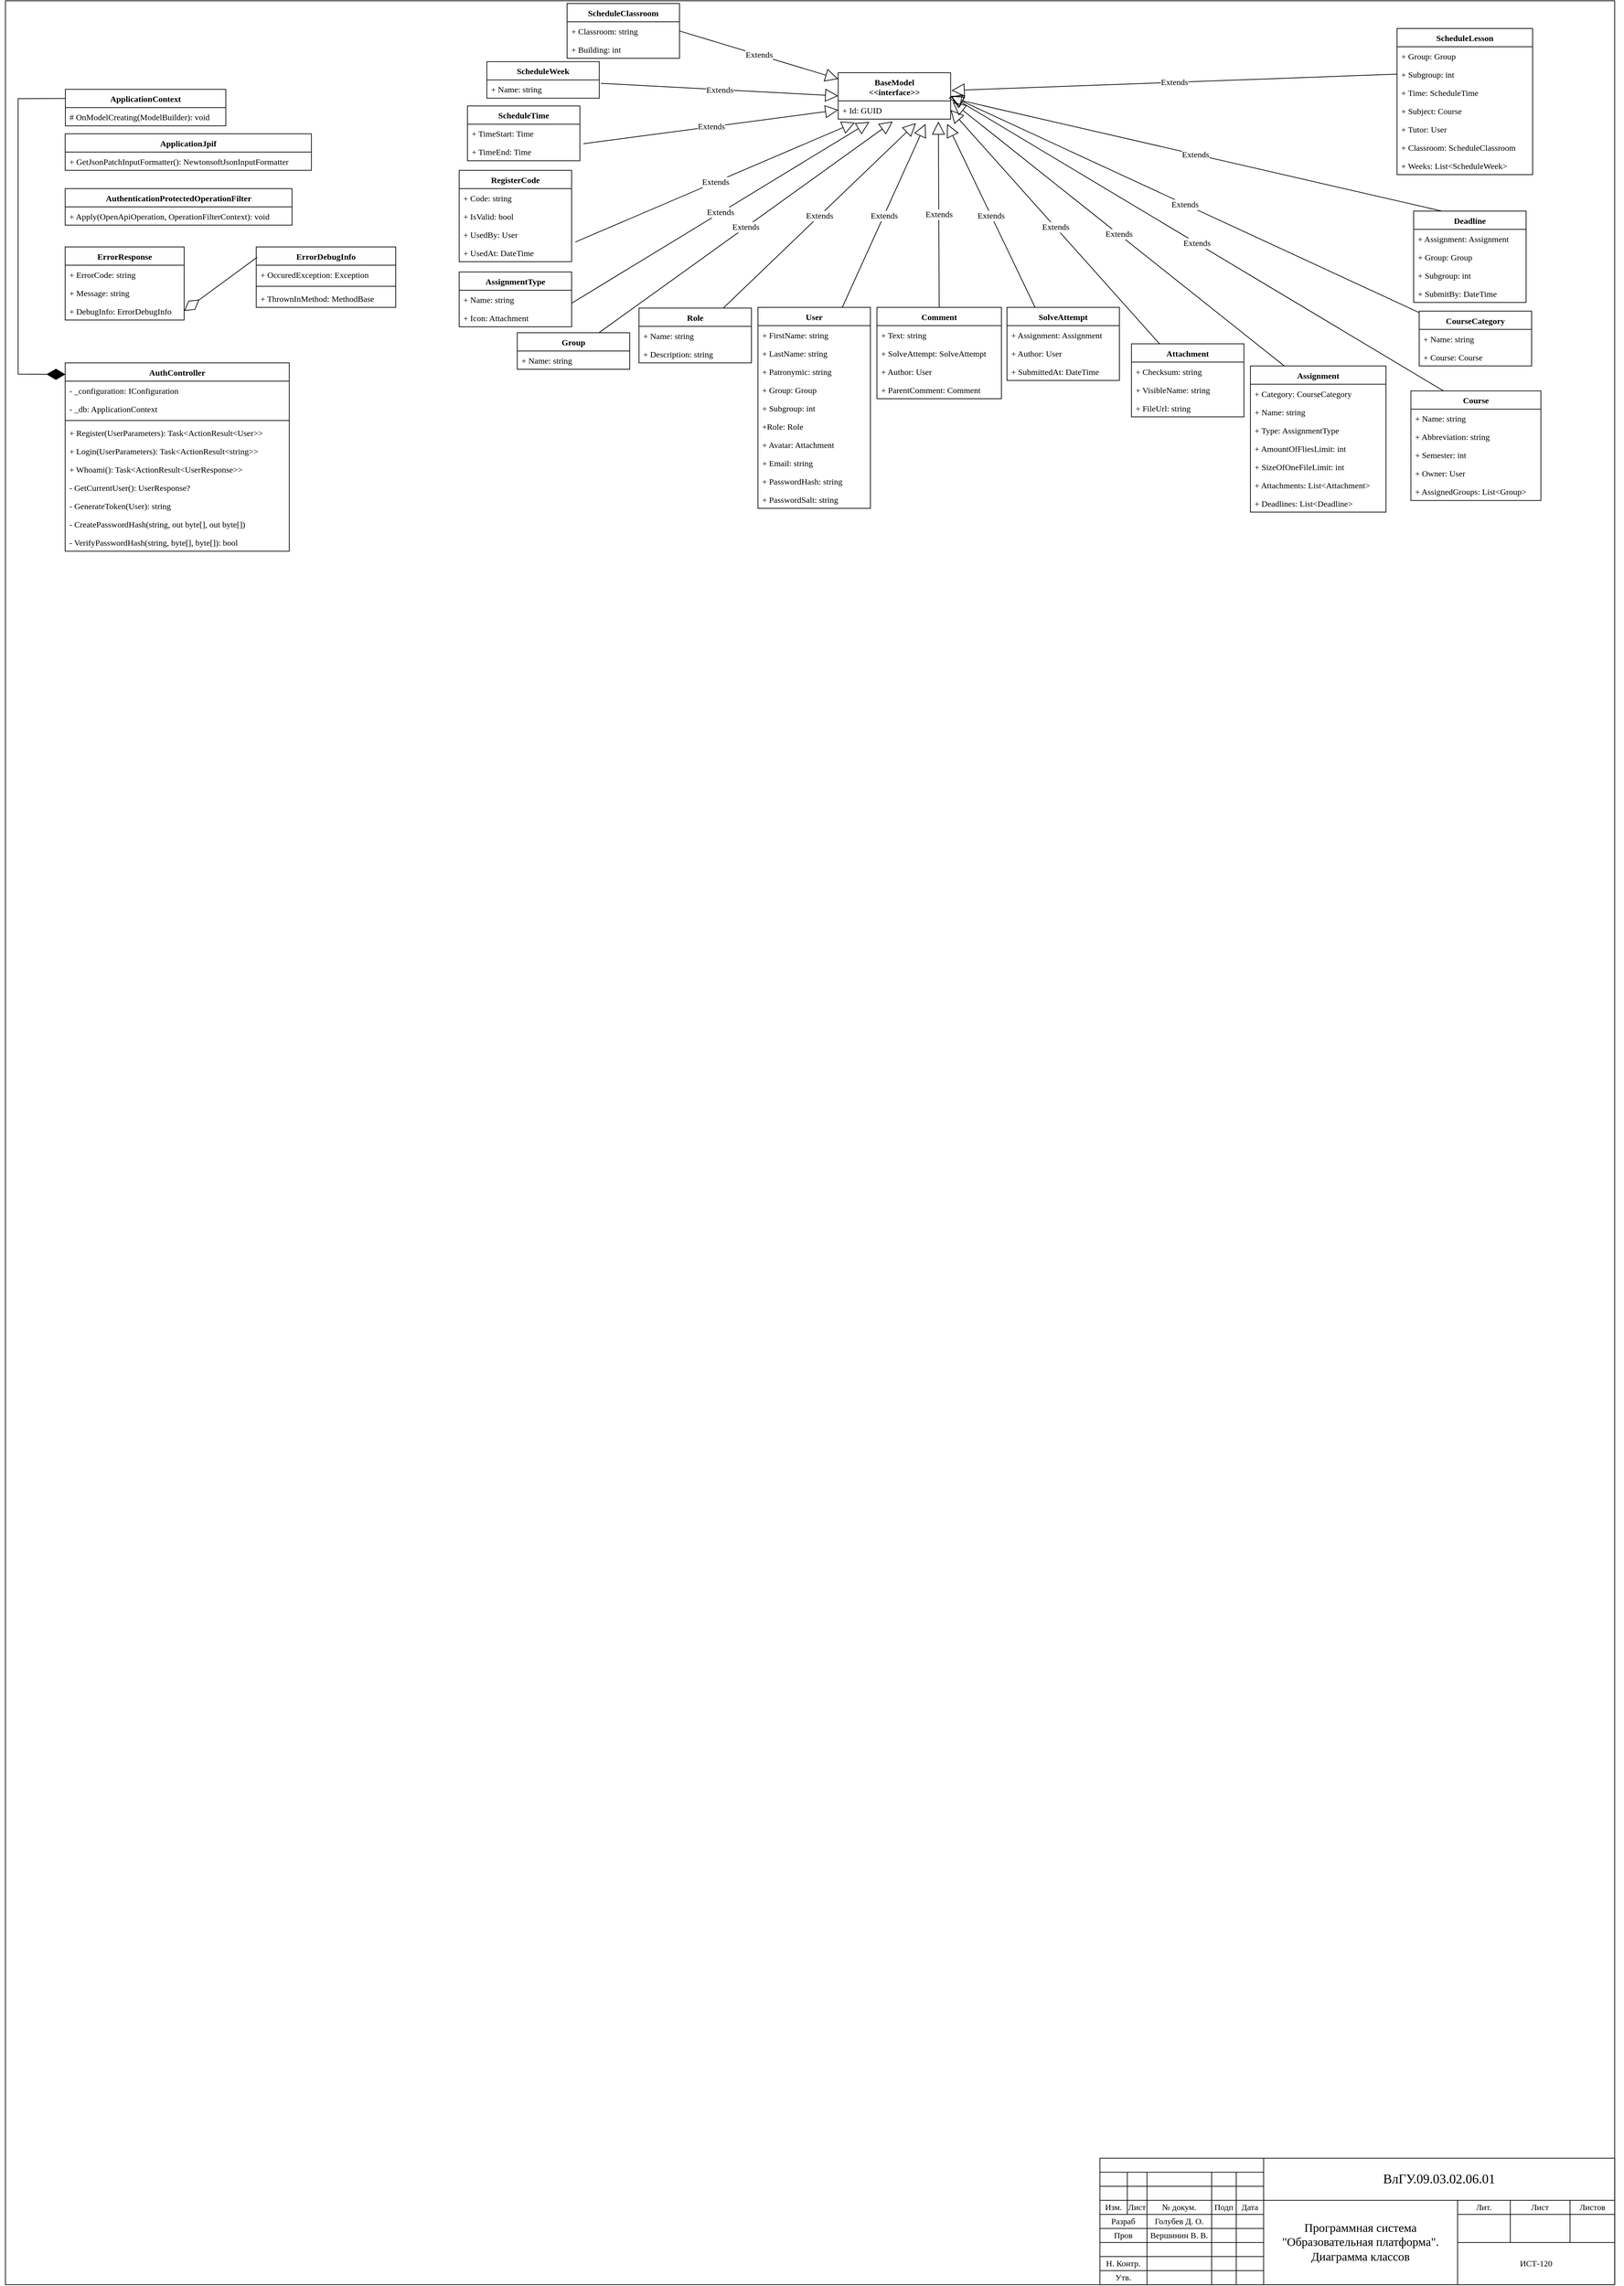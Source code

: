 <mxfile version="20.3.0" type="github">
  <diagram id="R2lEEEUBdFMjLlhIrx00" name="Page-1">
    <mxGraphModel dx="2076" dy="1178" grid="1" gridSize="3.937" guides="1" tooltips="1" connect="1" arrows="1" fold="1" page="1" pageScale="1" pageWidth="2339" pageHeight="3300" math="0" shadow="0" extFonts="Permanent Marker^https://fonts.googleapis.com/css?family=Permanent+Marker">
      <root>
        <mxCell id="0" />
        <mxCell id="1" parent="0" />
        <mxCell id="hRsAympE7n8ipThZUoXn-5" value="" style="group" parent="1" vertex="1" connectable="0">
          <mxGeometry x="27.56" y="55.12" width="2290.006" height="3250.028" as="geometry" />
        </mxCell>
        <mxCell id="Re88ZT5anFD6ZDDiWKG8-269" value="" style="group" vertex="1" connectable="0" parent="hRsAympE7n8ipThZUoXn-5">
          <mxGeometry x="-11.81" width="2290.001" height="3250" as="geometry" />
        </mxCell>
        <mxCell id="bOlvTl43doBLw3R69mOg-1" value="" style="rounded=0;whiteSpace=wrap;html=1;fillColor=none;" parent="Re88ZT5anFD6ZDDiWKG8-269" vertex="1">
          <mxGeometry width="2290" height="3250" as="geometry" />
        </mxCell>
        <mxCell id="Re88ZT5anFD6ZDDiWKG8-87" value="" style="shape=table;html=1;whiteSpace=wrap;startSize=0;container=1;collapsible=0;childLayout=tableLayout;sketch=0;" vertex="1" parent="Re88ZT5anFD6ZDDiWKG8-269">
          <mxGeometry x="1557.45" y="3070" width="732.551" height="180" as="geometry" />
        </mxCell>
        <mxCell id="Re88ZT5anFD6ZDDiWKG8-88" value="" style="shape=tableRow;horizontal=0;startSize=0;swimlaneHead=0;swimlaneBody=0;top=0;left=0;bottom=0;right=0;collapsible=0;dropTarget=0;fillColor=none;points=[[0,0.5],[1,0.5]];portConstraint=eastwest;dashed=1;sketch=0;" vertex="1" parent="Re88ZT5anFD6ZDDiWKG8-87">
          <mxGeometry width="732.551" height="20" as="geometry" />
        </mxCell>
        <mxCell id="Re88ZT5anFD6ZDDiWKG8-89" value="" style="shape=partialRectangle;html=1;whiteSpace=wrap;connectable=0;fillColor=none;top=0;left=0;bottom=0;right=0;overflow=hidden;dashed=1;sketch=0;rowspan=1;colspan=6;" vertex="1" parent="Re88ZT5anFD6ZDDiWKG8-88">
          <mxGeometry width="233" height="20" as="geometry">
            <mxRectangle width="39" height="20" as="alternateBounds" />
          </mxGeometry>
        </mxCell>
        <mxCell id="Re88ZT5anFD6ZDDiWKG8-90" value="" style="shape=partialRectangle;html=1;whiteSpace=wrap;connectable=0;fillColor=none;top=0;left=0;bottom=0;right=0;overflow=hidden;dashed=1;sketch=0;" vertex="1" visible="0" parent="Re88ZT5anFD6ZDDiWKG8-88">
          <mxGeometry x="39" width="28" height="20" as="geometry">
            <mxRectangle width="28" height="20" as="alternateBounds" />
          </mxGeometry>
        </mxCell>
        <mxCell id="Re88ZT5anFD6ZDDiWKG8-91" value="" style="shape=partialRectangle;html=1;whiteSpace=wrap;connectable=0;fillColor=none;top=0;left=0;bottom=0;right=0;overflow=hidden;dashed=1;sketch=0;" vertex="1" visible="0" parent="Re88ZT5anFD6ZDDiWKG8-88">
          <mxGeometry x="67" width="52" height="20" as="geometry">
            <mxRectangle width="52" height="20" as="alternateBounds" />
          </mxGeometry>
        </mxCell>
        <mxCell id="Re88ZT5anFD6ZDDiWKG8-100" style="shape=partialRectangle;html=1;whiteSpace=wrap;connectable=0;fillColor=none;top=0;left=0;bottom=0;right=0;overflow=hidden;dashed=1;sketch=0;" vertex="1" visible="0" parent="Re88ZT5anFD6ZDDiWKG8-88">
          <mxGeometry x="119" width="40" height="20" as="geometry">
            <mxRectangle width="40" height="20" as="alternateBounds" />
          </mxGeometry>
        </mxCell>
        <mxCell id="Re88ZT5anFD6ZDDiWKG8-103" style="shape=partialRectangle;html=1;whiteSpace=wrap;connectable=0;fillColor=none;top=0;left=0;bottom=0;right=0;overflow=hidden;dashed=1;sketch=0;" vertex="1" visible="0" parent="Re88ZT5anFD6ZDDiWKG8-88">
          <mxGeometry x="159" width="35" height="20" as="geometry">
            <mxRectangle width="35" height="20" as="alternateBounds" />
          </mxGeometry>
        </mxCell>
        <mxCell id="Re88ZT5anFD6ZDDiWKG8-106" style="shape=partialRectangle;html=1;whiteSpace=wrap;connectable=0;fillColor=none;top=0;left=0;bottom=0;right=0;overflow=hidden;dashed=1;sketch=0;" vertex="1" visible="0" parent="Re88ZT5anFD6ZDDiWKG8-88">
          <mxGeometry x="194" width="39" height="20" as="geometry">
            <mxRectangle width="39" height="20" as="alternateBounds" />
          </mxGeometry>
        </mxCell>
        <mxCell id="Re88ZT5anFD6ZDDiWKG8-112" value="&lt;span style=&quot;font-family: &amp;quot;times new roman&amp;quot;, serif; font-size: 18.667px;&quot;&gt;ВлГУ.09.03.02.06.01&lt;/span&gt;" style="shape=partialRectangle;html=1;whiteSpace=wrap;connectable=0;fillColor=none;top=0;left=0;bottom=0;right=0;overflow=hidden;dashed=1;sketch=0;rowspan=3;colspan=12;" vertex="1" parent="Re88ZT5anFD6ZDDiWKG8-88">
          <mxGeometry x="233" width="500" height="60" as="geometry">
            <mxRectangle width="50" height="20" as="alternateBounds" />
          </mxGeometry>
        </mxCell>
        <mxCell id="Re88ZT5anFD6ZDDiWKG8-133" style="shape=partialRectangle;html=1;whiteSpace=wrap;connectable=0;fillColor=none;top=0;left=0;bottom=0;right=0;overflow=hidden;dashed=1;sketch=0;" vertex="1" visible="0" parent="Re88ZT5anFD6ZDDiWKG8-88">
          <mxGeometry x="283" width="39" height="20" as="geometry">
            <mxRectangle width="39" height="20" as="alternateBounds" />
          </mxGeometry>
        </mxCell>
        <mxCell id="Re88ZT5anFD6ZDDiWKG8-136" style="shape=partialRectangle;html=1;whiteSpace=wrap;connectable=0;fillColor=none;top=0;left=0;bottom=0;right=0;overflow=hidden;dashed=1;sketch=0;" vertex="1" visible="0" parent="Re88ZT5anFD6ZDDiWKG8-88">
          <mxGeometry x="322" width="40" height="20" as="geometry">
            <mxRectangle width="40" height="20" as="alternateBounds" />
          </mxGeometry>
        </mxCell>
        <mxCell id="Re88ZT5anFD6ZDDiWKG8-139" style="shape=partialRectangle;html=1;whiteSpace=wrap;connectable=0;fillColor=none;top=0;left=0;bottom=0;right=0;overflow=hidden;dashed=1;sketch=0;" vertex="1" visible="0" parent="Re88ZT5anFD6ZDDiWKG8-88">
          <mxGeometry x="362" width="39" height="20" as="geometry">
            <mxRectangle width="39" height="20" as="alternateBounds" />
          </mxGeometry>
        </mxCell>
        <mxCell id="Re88ZT5anFD6ZDDiWKG8-142" style="shape=partialRectangle;html=1;whiteSpace=wrap;connectable=0;fillColor=none;top=0;left=0;bottom=0;right=0;overflow=hidden;dashed=1;sketch=0;" vertex="1" visible="0" parent="Re88ZT5anFD6ZDDiWKG8-88">
          <mxGeometry x="401" width="40" height="20" as="geometry">
            <mxRectangle width="40" height="20" as="alternateBounds" />
          </mxGeometry>
        </mxCell>
        <mxCell id="Re88ZT5anFD6ZDDiWKG8-145" style="shape=partialRectangle;html=1;whiteSpace=wrap;connectable=0;fillColor=none;top=0;left=0;bottom=0;right=0;overflow=hidden;dashed=1;sketch=0;" vertex="1" visible="0" parent="Re88ZT5anFD6ZDDiWKG8-88">
          <mxGeometry x="441" width="39" height="20" as="geometry">
            <mxRectangle width="39" height="20" as="alternateBounds" />
          </mxGeometry>
        </mxCell>
        <mxCell id="Re88ZT5anFD6ZDDiWKG8-115" style="shape=partialRectangle;html=1;whiteSpace=wrap;connectable=0;fillColor=none;top=0;left=0;bottom=0;right=0;overflow=hidden;dashed=1;sketch=0;" vertex="1" visible="0" parent="Re88ZT5anFD6ZDDiWKG8-88">
          <mxGeometry x="480" width="29" height="20" as="geometry">
            <mxRectangle width="29" height="20" as="alternateBounds" />
          </mxGeometry>
        </mxCell>
        <mxCell id="Re88ZT5anFD6ZDDiWKG8-130" style="shape=partialRectangle;html=1;whiteSpace=wrap;connectable=0;fillColor=none;top=0;left=0;bottom=0;right=0;overflow=hidden;dashed=1;sketch=0;" vertex="1" visible="0" parent="Re88ZT5anFD6ZDDiWKG8-88">
          <mxGeometry x="509" width="75" height="20" as="geometry">
            <mxRectangle width="75" height="20" as="alternateBounds" />
          </mxGeometry>
        </mxCell>
        <mxCell id="Re88ZT5anFD6ZDDiWKG8-127" style="shape=partialRectangle;html=1;whiteSpace=wrap;connectable=0;fillColor=none;top=0;left=0;bottom=0;right=0;overflow=hidden;dashed=1;sketch=0;" vertex="1" visible="0" parent="Re88ZT5anFD6ZDDiWKG8-88">
          <mxGeometry x="584" width="85" height="20" as="geometry">
            <mxRectangle width="85" height="20" as="alternateBounds" />
          </mxGeometry>
        </mxCell>
        <mxCell id="Re88ZT5anFD6ZDDiWKG8-124" style="shape=partialRectangle;html=1;whiteSpace=wrap;connectable=0;fillColor=none;top=0;left=0;bottom=0;right=0;overflow=hidden;dashed=1;sketch=0;" vertex="1" visible="0" parent="Re88ZT5anFD6ZDDiWKG8-88">
          <mxGeometry x="669" width="64" height="20" as="geometry">
            <mxRectangle width="64" height="20" as="alternateBounds" />
          </mxGeometry>
        </mxCell>
        <mxCell id="Re88ZT5anFD6ZDDiWKG8-92" value="" style="shape=tableRow;horizontal=0;startSize=0;swimlaneHead=0;swimlaneBody=0;top=0;left=0;bottom=0;right=0;collapsible=0;dropTarget=0;fillColor=none;points=[[0,0.5],[1,0.5]];portConstraint=eastwest;dashed=1;sketch=0;" vertex="1" parent="Re88ZT5anFD6ZDDiWKG8-87">
          <mxGeometry y="20" width="732.551" height="20" as="geometry" />
        </mxCell>
        <mxCell id="Re88ZT5anFD6ZDDiWKG8-93" value="" style="shape=partialRectangle;html=1;whiteSpace=wrap;connectable=0;fillColor=none;top=0;left=0;bottom=0;right=0;overflow=hidden;dashed=1;sketch=0;" vertex="1" parent="Re88ZT5anFD6ZDDiWKG8-92">
          <mxGeometry width="39" height="20" as="geometry">
            <mxRectangle width="39" height="20" as="alternateBounds" />
          </mxGeometry>
        </mxCell>
        <mxCell id="Re88ZT5anFD6ZDDiWKG8-94" value="" style="shape=partialRectangle;html=1;whiteSpace=wrap;connectable=0;fillColor=none;top=0;left=0;bottom=0;right=0;overflow=hidden;dashed=1;sketch=0;" vertex="1" parent="Re88ZT5anFD6ZDDiWKG8-92">
          <mxGeometry x="39" width="28" height="20" as="geometry">
            <mxRectangle width="28" height="20" as="alternateBounds" />
          </mxGeometry>
        </mxCell>
        <mxCell id="Re88ZT5anFD6ZDDiWKG8-95" value="" style="shape=partialRectangle;html=1;whiteSpace=wrap;connectable=0;fillColor=none;top=0;left=0;bottom=0;right=0;overflow=hidden;dashed=1;sketch=0;rowspan=1;colspan=2;" vertex="1" parent="Re88ZT5anFD6ZDDiWKG8-92">
          <mxGeometry x="67" width="92" height="20" as="geometry">
            <mxRectangle width="52" height="20" as="alternateBounds" />
          </mxGeometry>
        </mxCell>
        <mxCell id="Re88ZT5anFD6ZDDiWKG8-101" style="shape=partialRectangle;html=1;whiteSpace=wrap;connectable=0;fillColor=none;top=0;left=0;bottom=0;right=0;overflow=hidden;dashed=1;sketch=0;" vertex="1" visible="0" parent="Re88ZT5anFD6ZDDiWKG8-92">
          <mxGeometry x="119" width="40" height="20" as="geometry">
            <mxRectangle width="40" height="20" as="alternateBounds" />
          </mxGeometry>
        </mxCell>
        <mxCell id="Re88ZT5anFD6ZDDiWKG8-104" style="shape=partialRectangle;html=1;whiteSpace=wrap;connectable=0;fillColor=none;top=0;left=0;bottom=0;right=0;overflow=hidden;dashed=1;sketch=0;" vertex="1" parent="Re88ZT5anFD6ZDDiWKG8-92">
          <mxGeometry x="159" width="35" height="20" as="geometry">
            <mxRectangle width="35" height="20" as="alternateBounds" />
          </mxGeometry>
        </mxCell>
        <mxCell id="Re88ZT5anFD6ZDDiWKG8-107" style="shape=partialRectangle;html=1;whiteSpace=wrap;connectable=0;fillColor=none;top=0;left=0;bottom=0;right=0;overflow=hidden;dashed=1;sketch=0;" vertex="1" parent="Re88ZT5anFD6ZDDiWKG8-92">
          <mxGeometry x="194" width="39" height="20" as="geometry">
            <mxRectangle width="39" height="20" as="alternateBounds" />
          </mxGeometry>
        </mxCell>
        <mxCell id="Re88ZT5anFD6ZDDiWKG8-113" style="shape=partialRectangle;html=1;whiteSpace=wrap;connectable=0;fillColor=none;top=0;left=0;bottom=0;right=0;overflow=hidden;dashed=1;sketch=0;" vertex="1" visible="0" parent="Re88ZT5anFD6ZDDiWKG8-92">
          <mxGeometry x="233" width="50" height="20" as="geometry">
            <mxRectangle width="50" height="20" as="alternateBounds" />
          </mxGeometry>
        </mxCell>
        <mxCell id="Re88ZT5anFD6ZDDiWKG8-134" style="shape=partialRectangle;html=1;whiteSpace=wrap;connectable=0;fillColor=none;top=0;left=0;bottom=0;right=0;overflow=hidden;dashed=1;sketch=0;" vertex="1" visible="0" parent="Re88ZT5anFD6ZDDiWKG8-92">
          <mxGeometry x="283" width="39" height="20" as="geometry">
            <mxRectangle width="39" height="20" as="alternateBounds" />
          </mxGeometry>
        </mxCell>
        <mxCell id="Re88ZT5anFD6ZDDiWKG8-137" style="shape=partialRectangle;html=1;whiteSpace=wrap;connectable=0;fillColor=none;top=0;left=0;bottom=0;right=0;overflow=hidden;dashed=1;sketch=0;" vertex="1" visible="0" parent="Re88ZT5anFD6ZDDiWKG8-92">
          <mxGeometry x="322" width="40" height="20" as="geometry">
            <mxRectangle width="40" height="20" as="alternateBounds" />
          </mxGeometry>
        </mxCell>
        <mxCell id="Re88ZT5anFD6ZDDiWKG8-140" style="shape=partialRectangle;html=1;whiteSpace=wrap;connectable=0;fillColor=none;top=0;left=0;bottom=0;right=0;overflow=hidden;dashed=1;sketch=0;" vertex="1" visible="0" parent="Re88ZT5anFD6ZDDiWKG8-92">
          <mxGeometry x="362" width="39" height="20" as="geometry">
            <mxRectangle width="39" height="20" as="alternateBounds" />
          </mxGeometry>
        </mxCell>
        <mxCell id="Re88ZT5anFD6ZDDiWKG8-143" style="shape=partialRectangle;html=1;whiteSpace=wrap;connectable=0;fillColor=none;top=0;left=0;bottom=0;right=0;overflow=hidden;dashed=1;sketch=0;" vertex="1" visible="0" parent="Re88ZT5anFD6ZDDiWKG8-92">
          <mxGeometry x="401" width="40" height="20" as="geometry">
            <mxRectangle width="40" height="20" as="alternateBounds" />
          </mxGeometry>
        </mxCell>
        <mxCell id="Re88ZT5anFD6ZDDiWKG8-146" style="shape=partialRectangle;html=1;whiteSpace=wrap;connectable=0;fillColor=none;top=0;left=0;bottom=0;right=0;overflow=hidden;dashed=1;sketch=0;" vertex="1" visible="0" parent="Re88ZT5anFD6ZDDiWKG8-92">
          <mxGeometry x="441" width="39" height="20" as="geometry">
            <mxRectangle width="39" height="20" as="alternateBounds" />
          </mxGeometry>
        </mxCell>
        <mxCell id="Re88ZT5anFD6ZDDiWKG8-116" style="shape=partialRectangle;html=1;whiteSpace=wrap;connectable=0;fillColor=none;top=0;left=0;bottom=0;right=0;overflow=hidden;dashed=1;sketch=0;" vertex="1" visible="0" parent="Re88ZT5anFD6ZDDiWKG8-92">
          <mxGeometry x="480" width="29" height="20" as="geometry">
            <mxRectangle width="29" height="20" as="alternateBounds" />
          </mxGeometry>
        </mxCell>
        <mxCell id="Re88ZT5anFD6ZDDiWKG8-131" style="shape=partialRectangle;html=1;whiteSpace=wrap;connectable=0;fillColor=none;top=0;left=0;bottom=0;right=0;overflow=hidden;dashed=1;sketch=0;" vertex="1" visible="0" parent="Re88ZT5anFD6ZDDiWKG8-92">
          <mxGeometry x="509" width="75" height="20" as="geometry">
            <mxRectangle width="75" height="20" as="alternateBounds" />
          </mxGeometry>
        </mxCell>
        <mxCell id="Re88ZT5anFD6ZDDiWKG8-128" style="shape=partialRectangle;html=1;whiteSpace=wrap;connectable=0;fillColor=none;top=0;left=0;bottom=0;right=0;overflow=hidden;dashed=1;sketch=0;" vertex="1" visible="0" parent="Re88ZT5anFD6ZDDiWKG8-92">
          <mxGeometry x="584" width="85" height="20" as="geometry">
            <mxRectangle width="85" height="20" as="alternateBounds" />
          </mxGeometry>
        </mxCell>
        <mxCell id="Re88ZT5anFD6ZDDiWKG8-125" style="shape=partialRectangle;html=1;whiteSpace=wrap;connectable=0;fillColor=none;top=0;left=0;bottom=0;right=0;overflow=hidden;dashed=1;sketch=0;" vertex="1" visible="0" parent="Re88ZT5anFD6ZDDiWKG8-92">
          <mxGeometry x="669" width="64" height="20" as="geometry">
            <mxRectangle width="64" height="20" as="alternateBounds" />
          </mxGeometry>
        </mxCell>
        <mxCell id="Re88ZT5anFD6ZDDiWKG8-96" value="" style="shape=tableRow;horizontal=0;startSize=0;swimlaneHead=0;swimlaneBody=0;top=0;left=0;bottom=0;right=0;collapsible=0;dropTarget=0;fillColor=none;points=[[0,0.5],[1,0.5]];portConstraint=eastwest;dashed=1;sketch=0;" vertex="1" parent="Re88ZT5anFD6ZDDiWKG8-87">
          <mxGeometry y="40" width="732.551" height="20" as="geometry" />
        </mxCell>
        <mxCell id="Re88ZT5anFD6ZDDiWKG8-97" value="" style="shape=partialRectangle;html=1;whiteSpace=wrap;connectable=0;fillColor=none;top=0;left=0;bottom=0;right=0;overflow=hidden;dashed=1;sketch=0;" vertex="1" parent="Re88ZT5anFD6ZDDiWKG8-96">
          <mxGeometry width="39" height="20" as="geometry">
            <mxRectangle width="39" height="20" as="alternateBounds" />
          </mxGeometry>
        </mxCell>
        <mxCell id="Re88ZT5anFD6ZDDiWKG8-98" value="" style="shape=partialRectangle;html=1;whiteSpace=wrap;connectable=0;fillColor=none;top=0;left=0;bottom=0;right=0;overflow=hidden;dashed=1;sketch=0;" vertex="1" parent="Re88ZT5anFD6ZDDiWKG8-96">
          <mxGeometry x="39" width="28" height="20" as="geometry">
            <mxRectangle width="28" height="20" as="alternateBounds" />
          </mxGeometry>
        </mxCell>
        <mxCell id="Re88ZT5anFD6ZDDiWKG8-99" value="" style="shape=partialRectangle;html=1;whiteSpace=wrap;connectable=0;fillColor=none;top=0;left=0;bottom=0;right=0;overflow=hidden;pointerEvents=1;dashed=1;sketch=0;rowspan=1;colspan=2;" vertex="1" parent="Re88ZT5anFD6ZDDiWKG8-96">
          <mxGeometry x="67" width="92" height="20" as="geometry">
            <mxRectangle width="52" height="20" as="alternateBounds" />
          </mxGeometry>
        </mxCell>
        <mxCell id="Re88ZT5anFD6ZDDiWKG8-102" style="shape=partialRectangle;html=1;whiteSpace=wrap;connectable=0;fillColor=none;top=0;left=0;bottom=0;right=0;overflow=hidden;pointerEvents=1;dashed=1;sketch=0;" vertex="1" visible="0" parent="Re88ZT5anFD6ZDDiWKG8-96">
          <mxGeometry x="119" width="40" height="20" as="geometry">
            <mxRectangle width="40" height="20" as="alternateBounds" />
          </mxGeometry>
        </mxCell>
        <mxCell id="Re88ZT5anFD6ZDDiWKG8-105" style="shape=partialRectangle;html=1;whiteSpace=wrap;connectable=0;fillColor=none;top=0;left=0;bottom=0;right=0;overflow=hidden;pointerEvents=1;dashed=1;sketch=0;" vertex="1" parent="Re88ZT5anFD6ZDDiWKG8-96">
          <mxGeometry x="159" width="35" height="20" as="geometry">
            <mxRectangle width="35" height="20" as="alternateBounds" />
          </mxGeometry>
        </mxCell>
        <mxCell id="Re88ZT5anFD6ZDDiWKG8-108" style="shape=partialRectangle;html=1;whiteSpace=wrap;connectable=0;fillColor=none;top=0;left=0;bottom=0;right=0;overflow=hidden;pointerEvents=1;dashed=1;sketch=0;" vertex="1" parent="Re88ZT5anFD6ZDDiWKG8-96">
          <mxGeometry x="194" width="39" height="20" as="geometry">
            <mxRectangle width="39" height="20" as="alternateBounds" />
          </mxGeometry>
        </mxCell>
        <mxCell id="Re88ZT5anFD6ZDDiWKG8-114" style="shape=partialRectangle;html=1;whiteSpace=wrap;connectable=0;fillColor=none;top=0;left=0;bottom=0;right=0;overflow=hidden;pointerEvents=1;dashed=1;sketch=0;" vertex="1" visible="0" parent="Re88ZT5anFD6ZDDiWKG8-96">
          <mxGeometry x="233" width="50" height="20" as="geometry">
            <mxRectangle width="50" height="20" as="alternateBounds" />
          </mxGeometry>
        </mxCell>
        <mxCell id="Re88ZT5anFD6ZDDiWKG8-135" style="shape=partialRectangle;html=1;whiteSpace=wrap;connectable=0;fillColor=none;top=0;left=0;bottom=0;right=0;overflow=hidden;pointerEvents=1;dashed=1;sketch=0;" vertex="1" visible="0" parent="Re88ZT5anFD6ZDDiWKG8-96">
          <mxGeometry x="283" width="39" height="20" as="geometry">
            <mxRectangle width="39" height="20" as="alternateBounds" />
          </mxGeometry>
        </mxCell>
        <mxCell id="Re88ZT5anFD6ZDDiWKG8-138" style="shape=partialRectangle;html=1;whiteSpace=wrap;connectable=0;fillColor=none;top=0;left=0;bottom=0;right=0;overflow=hidden;pointerEvents=1;dashed=1;sketch=0;" vertex="1" visible="0" parent="Re88ZT5anFD6ZDDiWKG8-96">
          <mxGeometry x="322" width="40" height="20" as="geometry">
            <mxRectangle width="40" height="20" as="alternateBounds" />
          </mxGeometry>
        </mxCell>
        <mxCell id="Re88ZT5anFD6ZDDiWKG8-141" style="shape=partialRectangle;html=1;whiteSpace=wrap;connectable=0;fillColor=none;top=0;left=0;bottom=0;right=0;overflow=hidden;pointerEvents=1;dashed=1;sketch=0;" vertex="1" visible="0" parent="Re88ZT5anFD6ZDDiWKG8-96">
          <mxGeometry x="362" width="39" height="20" as="geometry">
            <mxRectangle width="39" height="20" as="alternateBounds" />
          </mxGeometry>
        </mxCell>
        <mxCell id="Re88ZT5anFD6ZDDiWKG8-144" style="shape=partialRectangle;html=1;whiteSpace=wrap;connectable=0;fillColor=none;top=0;left=0;bottom=0;right=0;overflow=hidden;pointerEvents=1;dashed=1;sketch=0;" vertex="1" visible="0" parent="Re88ZT5anFD6ZDDiWKG8-96">
          <mxGeometry x="401" width="40" height="20" as="geometry">
            <mxRectangle width="40" height="20" as="alternateBounds" />
          </mxGeometry>
        </mxCell>
        <mxCell id="Re88ZT5anFD6ZDDiWKG8-147" style="shape=partialRectangle;html=1;whiteSpace=wrap;connectable=0;fillColor=none;top=0;left=0;bottom=0;right=0;overflow=hidden;pointerEvents=1;dashed=1;sketch=0;" vertex="1" visible="0" parent="Re88ZT5anFD6ZDDiWKG8-96">
          <mxGeometry x="441" width="39" height="20" as="geometry">
            <mxRectangle width="39" height="20" as="alternateBounds" />
          </mxGeometry>
        </mxCell>
        <mxCell id="Re88ZT5anFD6ZDDiWKG8-117" style="shape=partialRectangle;html=1;whiteSpace=wrap;connectable=0;fillColor=none;top=0;left=0;bottom=0;right=0;overflow=hidden;pointerEvents=1;dashed=1;sketch=0;" vertex="1" visible="0" parent="Re88ZT5anFD6ZDDiWKG8-96">
          <mxGeometry x="480" width="29" height="20" as="geometry">
            <mxRectangle width="29" height="20" as="alternateBounds" />
          </mxGeometry>
        </mxCell>
        <mxCell id="Re88ZT5anFD6ZDDiWKG8-132" style="shape=partialRectangle;html=1;whiteSpace=wrap;connectable=0;fillColor=none;top=0;left=0;bottom=0;right=0;overflow=hidden;pointerEvents=1;dashed=1;sketch=0;" vertex="1" visible="0" parent="Re88ZT5anFD6ZDDiWKG8-96">
          <mxGeometry x="509" width="75" height="20" as="geometry">
            <mxRectangle width="75" height="20" as="alternateBounds" />
          </mxGeometry>
        </mxCell>
        <mxCell id="Re88ZT5anFD6ZDDiWKG8-129" style="shape=partialRectangle;html=1;whiteSpace=wrap;connectable=0;fillColor=none;top=0;left=0;bottom=0;right=0;overflow=hidden;pointerEvents=1;dashed=1;sketch=0;" vertex="1" visible="0" parent="Re88ZT5anFD6ZDDiWKG8-96">
          <mxGeometry x="584" width="85" height="20" as="geometry">
            <mxRectangle width="85" height="20" as="alternateBounds" />
          </mxGeometry>
        </mxCell>
        <mxCell id="Re88ZT5anFD6ZDDiWKG8-126" style="shape=partialRectangle;html=1;whiteSpace=wrap;connectable=0;fillColor=none;top=0;left=0;bottom=0;right=0;overflow=hidden;pointerEvents=1;dashed=1;sketch=0;" vertex="1" visible="0" parent="Re88ZT5anFD6ZDDiWKG8-96">
          <mxGeometry x="669" width="64" height="20" as="geometry">
            <mxRectangle width="64" height="20" as="alternateBounds" />
          </mxGeometry>
        </mxCell>
        <mxCell id="Re88ZT5anFD6ZDDiWKG8-248" style="shape=tableRow;horizontal=0;startSize=0;swimlaneHead=0;swimlaneBody=0;top=0;left=0;bottom=0;right=0;collapsible=0;dropTarget=0;fillColor=none;points=[[0,0.5],[1,0.5]];portConstraint=eastwest;dashed=1;sketch=0;" vertex="1" parent="Re88ZT5anFD6ZDDiWKG8-87">
          <mxGeometry y="60" width="732.551" height="20" as="geometry" />
        </mxCell>
        <mxCell id="Re88ZT5anFD6ZDDiWKG8-249" value="&lt;font face=&quot;Times New Roman&quot;&gt;Изм.&lt;/font&gt;" style="shape=partialRectangle;html=1;whiteSpace=wrap;connectable=0;fillColor=none;top=0;left=0;bottom=0;right=0;overflow=hidden;dashed=1;sketch=0;" vertex="1" parent="Re88ZT5anFD6ZDDiWKG8-248">
          <mxGeometry width="39" height="20" as="geometry">
            <mxRectangle width="39" height="20" as="alternateBounds" />
          </mxGeometry>
        </mxCell>
        <mxCell id="Re88ZT5anFD6ZDDiWKG8-250" value="&lt;font face=&quot;Times New Roman&quot;&gt;Лист&lt;/font&gt;" style="shape=partialRectangle;html=1;whiteSpace=wrap;connectable=0;fillColor=none;top=0;left=0;bottom=0;right=0;overflow=hidden;dashed=1;sketch=0;" vertex="1" parent="Re88ZT5anFD6ZDDiWKG8-248">
          <mxGeometry x="39" width="28" height="20" as="geometry">
            <mxRectangle width="28" height="20" as="alternateBounds" />
          </mxGeometry>
        </mxCell>
        <mxCell id="Re88ZT5anFD6ZDDiWKG8-251" value="&lt;font face=&quot;Times New Roman&quot;&gt;№ докум.&lt;/font&gt;" style="shape=partialRectangle;html=1;whiteSpace=wrap;connectable=0;fillColor=none;top=0;left=0;bottom=0;right=0;overflow=hidden;pointerEvents=1;dashed=1;sketch=0;rowspan=1;colspan=2;" vertex="1" parent="Re88ZT5anFD6ZDDiWKG8-248">
          <mxGeometry x="67" width="92" height="20" as="geometry">
            <mxRectangle width="52" height="20" as="alternateBounds" />
          </mxGeometry>
        </mxCell>
        <mxCell id="Re88ZT5anFD6ZDDiWKG8-252" style="shape=partialRectangle;html=1;whiteSpace=wrap;connectable=0;fillColor=none;top=0;left=0;bottom=0;right=0;overflow=hidden;pointerEvents=1;dashed=1;sketch=0;" vertex="1" visible="0" parent="Re88ZT5anFD6ZDDiWKG8-248">
          <mxGeometry x="119" width="40" height="20" as="geometry">
            <mxRectangle width="40" height="20" as="alternateBounds" />
          </mxGeometry>
        </mxCell>
        <mxCell id="Re88ZT5anFD6ZDDiWKG8-253" value="&lt;font face=&quot;Times New Roman&quot;&gt;Подп&lt;/font&gt;" style="shape=partialRectangle;html=1;whiteSpace=wrap;connectable=0;fillColor=none;top=0;left=0;bottom=0;right=0;overflow=hidden;pointerEvents=1;dashed=1;sketch=0;" vertex="1" parent="Re88ZT5anFD6ZDDiWKG8-248">
          <mxGeometry x="159" width="35" height="20" as="geometry">
            <mxRectangle width="35" height="20" as="alternateBounds" />
          </mxGeometry>
        </mxCell>
        <mxCell id="Re88ZT5anFD6ZDDiWKG8-254" value="&lt;font face=&quot;Times New Roman&quot;&gt;Дата&lt;/font&gt;" style="shape=partialRectangle;html=1;whiteSpace=wrap;connectable=0;fillColor=none;top=0;left=0;bottom=0;right=0;overflow=hidden;pointerEvents=1;dashed=1;sketch=0;" vertex="1" parent="Re88ZT5anFD6ZDDiWKG8-248">
          <mxGeometry x="194" width="39" height="20" as="geometry">
            <mxRectangle width="39" height="20" as="alternateBounds" />
          </mxGeometry>
        </mxCell>
        <mxCell id="Re88ZT5anFD6ZDDiWKG8-256" value="&lt;span style=&quot;font-family: &amp;quot;Times New Roman&amp;quot;; font-size: 17px;&quot;&gt;Программная система &quot;Образовательная платформа&quot;. Диаграмма классов&lt;/span&gt;" style="shape=partialRectangle;html=1;whiteSpace=wrap;connectable=0;fillColor=none;top=0;left=0;bottom=0;right=0;overflow=hidden;pointerEvents=1;dashed=1;sketch=0;rowspan=6;colspan=7;" vertex="1" parent="Re88ZT5anFD6ZDDiWKG8-248">
          <mxGeometry x="233" width="276" height="120" as="geometry">
            <mxRectangle width="50" height="20" as="alternateBounds" />
          </mxGeometry>
        </mxCell>
        <mxCell id="Re88ZT5anFD6ZDDiWKG8-257" style="shape=partialRectangle;html=1;whiteSpace=wrap;connectable=0;fillColor=none;top=0;left=0;bottom=0;right=0;overflow=hidden;pointerEvents=1;dashed=1;sketch=0;" vertex="1" visible="0" parent="Re88ZT5anFD6ZDDiWKG8-248">
          <mxGeometry x="283" width="39" height="20" as="geometry">
            <mxRectangle width="39" height="20" as="alternateBounds" />
          </mxGeometry>
        </mxCell>
        <mxCell id="Re88ZT5anFD6ZDDiWKG8-258" style="shape=partialRectangle;html=1;whiteSpace=wrap;connectable=0;fillColor=none;top=0;left=0;bottom=0;right=0;overflow=hidden;pointerEvents=1;dashed=1;sketch=0;" vertex="1" visible="0" parent="Re88ZT5anFD6ZDDiWKG8-248">
          <mxGeometry x="322" width="40" height="20" as="geometry">
            <mxRectangle width="40" height="20" as="alternateBounds" />
          </mxGeometry>
        </mxCell>
        <mxCell id="Re88ZT5anFD6ZDDiWKG8-259" style="shape=partialRectangle;html=1;whiteSpace=wrap;connectable=0;fillColor=none;top=0;left=0;bottom=0;right=0;overflow=hidden;pointerEvents=1;dashed=1;sketch=0;" vertex="1" visible="0" parent="Re88ZT5anFD6ZDDiWKG8-248">
          <mxGeometry x="362" width="39" height="20" as="geometry">
            <mxRectangle width="39" height="20" as="alternateBounds" />
          </mxGeometry>
        </mxCell>
        <mxCell id="Re88ZT5anFD6ZDDiWKG8-260" style="shape=partialRectangle;html=1;whiteSpace=wrap;connectable=0;fillColor=none;top=0;left=0;bottom=0;right=0;overflow=hidden;pointerEvents=1;dashed=1;sketch=0;" vertex="1" visible="0" parent="Re88ZT5anFD6ZDDiWKG8-248">
          <mxGeometry x="401" width="40" height="20" as="geometry">
            <mxRectangle width="40" height="20" as="alternateBounds" />
          </mxGeometry>
        </mxCell>
        <mxCell id="Re88ZT5anFD6ZDDiWKG8-261" style="shape=partialRectangle;html=1;whiteSpace=wrap;connectable=0;fillColor=none;top=0;left=0;bottom=0;right=0;overflow=hidden;pointerEvents=1;dashed=1;sketch=0;" vertex="1" visible="0" parent="Re88ZT5anFD6ZDDiWKG8-248">
          <mxGeometry x="441" width="39" height="20" as="geometry">
            <mxRectangle width="39" height="20" as="alternateBounds" />
          </mxGeometry>
        </mxCell>
        <mxCell id="Re88ZT5anFD6ZDDiWKG8-262" style="shape=partialRectangle;html=1;whiteSpace=wrap;connectable=0;fillColor=none;top=0;left=0;bottom=0;right=0;overflow=hidden;pointerEvents=1;dashed=1;sketch=0;" vertex="1" visible="0" parent="Re88ZT5anFD6ZDDiWKG8-248">
          <mxGeometry x="480" width="29" height="20" as="geometry">
            <mxRectangle width="29" height="20" as="alternateBounds" />
          </mxGeometry>
        </mxCell>
        <mxCell id="Re88ZT5anFD6ZDDiWKG8-263" value="&lt;font face=&quot;Times New Roman&quot;&gt;Лит.&lt;/font&gt;" style="shape=partialRectangle;html=1;whiteSpace=wrap;connectable=0;fillColor=none;top=0;left=0;bottom=0;right=0;overflow=hidden;pointerEvents=1;dashed=1;sketch=0;" vertex="1" parent="Re88ZT5anFD6ZDDiWKG8-248">
          <mxGeometry x="509" width="75" height="20" as="geometry">
            <mxRectangle width="75" height="20" as="alternateBounds" />
          </mxGeometry>
        </mxCell>
        <mxCell id="Re88ZT5anFD6ZDDiWKG8-264" value="&lt;font face=&quot;Times New Roman&quot;&gt;Лист&lt;/font&gt;" style="shape=partialRectangle;html=1;whiteSpace=wrap;connectable=0;fillColor=none;top=0;left=0;bottom=0;right=0;overflow=hidden;pointerEvents=1;dashed=1;sketch=0;" vertex="1" parent="Re88ZT5anFD6ZDDiWKG8-248">
          <mxGeometry x="584" width="85" height="20" as="geometry">
            <mxRectangle width="85" height="20" as="alternateBounds" />
          </mxGeometry>
        </mxCell>
        <mxCell id="Re88ZT5anFD6ZDDiWKG8-265" value="&lt;font face=&quot;Times New Roman&quot;&gt;Листов&lt;/font&gt;" style="shape=partialRectangle;html=1;whiteSpace=wrap;connectable=0;fillColor=none;top=0;left=0;bottom=0;right=0;overflow=hidden;pointerEvents=1;dashed=1;sketch=0;" vertex="1" parent="Re88ZT5anFD6ZDDiWKG8-248">
          <mxGeometry x="669" width="64" height="20" as="geometry">
            <mxRectangle width="64" height="20" as="alternateBounds" />
          </mxGeometry>
        </mxCell>
        <mxCell id="Re88ZT5anFD6ZDDiWKG8-228" style="shape=tableRow;horizontal=0;startSize=0;swimlaneHead=0;swimlaneBody=0;top=0;left=0;bottom=0;right=0;collapsible=0;dropTarget=0;fillColor=none;points=[[0,0.5],[1,0.5]];portConstraint=eastwest;dashed=1;sketch=0;" vertex="1" parent="Re88ZT5anFD6ZDDiWKG8-87">
          <mxGeometry y="80" width="732.551" height="20" as="geometry" />
        </mxCell>
        <mxCell id="Re88ZT5anFD6ZDDiWKG8-229" value="&lt;font face=&quot;Times New Roman&quot;&gt;Разраб&lt;/font&gt;" style="shape=partialRectangle;html=1;whiteSpace=wrap;connectable=0;fillColor=none;top=0;left=0;bottom=0;right=0;overflow=hidden;dashed=1;sketch=0;rowspan=1;colspan=2;" vertex="1" parent="Re88ZT5anFD6ZDDiWKG8-228">
          <mxGeometry width="67" height="20" as="geometry">
            <mxRectangle width="39" height="20" as="alternateBounds" />
          </mxGeometry>
        </mxCell>
        <mxCell id="Re88ZT5anFD6ZDDiWKG8-230" style="shape=partialRectangle;html=1;whiteSpace=wrap;connectable=0;fillColor=none;top=0;left=0;bottom=0;right=0;overflow=hidden;dashed=1;sketch=0;" vertex="1" visible="0" parent="Re88ZT5anFD6ZDDiWKG8-228">
          <mxGeometry x="39" width="28" height="20" as="geometry">
            <mxRectangle width="28" height="20" as="alternateBounds" />
          </mxGeometry>
        </mxCell>
        <mxCell id="Re88ZT5anFD6ZDDiWKG8-231" value="&lt;font face=&quot;Times New Roman&quot;&gt;Голубев Д. О.&lt;/font&gt;" style="shape=partialRectangle;html=1;whiteSpace=wrap;connectable=0;fillColor=none;top=0;left=0;bottom=0;right=0;overflow=hidden;pointerEvents=1;dashed=1;sketch=0;rowspan=1;colspan=2;" vertex="1" parent="Re88ZT5anFD6ZDDiWKG8-228">
          <mxGeometry x="67" width="92" height="20" as="geometry">
            <mxRectangle width="52" height="20" as="alternateBounds" />
          </mxGeometry>
        </mxCell>
        <mxCell id="Re88ZT5anFD6ZDDiWKG8-232" style="shape=partialRectangle;html=1;whiteSpace=wrap;connectable=0;fillColor=none;top=0;left=0;bottom=0;right=0;overflow=hidden;pointerEvents=1;dashed=1;sketch=0;" vertex="1" visible="0" parent="Re88ZT5anFD6ZDDiWKG8-228">
          <mxGeometry x="119" width="40" height="20" as="geometry">
            <mxRectangle width="40" height="20" as="alternateBounds" />
          </mxGeometry>
        </mxCell>
        <mxCell id="Re88ZT5anFD6ZDDiWKG8-233" style="shape=partialRectangle;html=1;whiteSpace=wrap;connectable=0;fillColor=none;top=0;left=0;bottom=0;right=0;overflow=hidden;pointerEvents=1;dashed=1;sketch=0;" vertex="1" parent="Re88ZT5anFD6ZDDiWKG8-228">
          <mxGeometry x="159" width="35" height="20" as="geometry">
            <mxRectangle width="35" height="20" as="alternateBounds" />
          </mxGeometry>
        </mxCell>
        <mxCell id="Re88ZT5anFD6ZDDiWKG8-234" style="shape=partialRectangle;html=1;whiteSpace=wrap;connectable=0;fillColor=none;top=0;left=0;bottom=0;right=0;overflow=hidden;pointerEvents=1;dashed=1;sketch=0;" vertex="1" parent="Re88ZT5anFD6ZDDiWKG8-228">
          <mxGeometry x="194" width="39" height="20" as="geometry">
            <mxRectangle width="39" height="20" as="alternateBounds" />
          </mxGeometry>
        </mxCell>
        <mxCell id="Re88ZT5anFD6ZDDiWKG8-236" style="shape=partialRectangle;html=1;whiteSpace=wrap;connectable=0;fillColor=none;top=0;left=0;bottom=0;right=0;overflow=hidden;pointerEvents=1;dashed=1;sketch=0;" vertex="1" visible="0" parent="Re88ZT5anFD6ZDDiWKG8-228">
          <mxGeometry x="233" width="50" height="20" as="geometry">
            <mxRectangle width="50" height="20" as="alternateBounds" />
          </mxGeometry>
        </mxCell>
        <mxCell id="Re88ZT5anFD6ZDDiWKG8-237" style="shape=partialRectangle;html=1;whiteSpace=wrap;connectable=0;fillColor=none;top=0;left=0;bottom=0;right=0;overflow=hidden;pointerEvents=1;dashed=1;sketch=0;" vertex="1" visible="0" parent="Re88ZT5anFD6ZDDiWKG8-228">
          <mxGeometry x="283" width="39" height="20" as="geometry">
            <mxRectangle width="39" height="20" as="alternateBounds" />
          </mxGeometry>
        </mxCell>
        <mxCell id="Re88ZT5anFD6ZDDiWKG8-238" style="shape=partialRectangle;html=1;whiteSpace=wrap;connectable=0;fillColor=none;top=0;left=0;bottom=0;right=0;overflow=hidden;pointerEvents=1;dashed=1;sketch=0;" vertex="1" visible="0" parent="Re88ZT5anFD6ZDDiWKG8-228">
          <mxGeometry x="322" width="40" height="20" as="geometry">
            <mxRectangle width="40" height="20" as="alternateBounds" />
          </mxGeometry>
        </mxCell>
        <mxCell id="Re88ZT5anFD6ZDDiWKG8-239" style="shape=partialRectangle;html=1;whiteSpace=wrap;connectable=0;fillColor=none;top=0;left=0;bottom=0;right=0;overflow=hidden;pointerEvents=1;dashed=1;sketch=0;" vertex="1" visible="0" parent="Re88ZT5anFD6ZDDiWKG8-228">
          <mxGeometry x="362" width="39" height="20" as="geometry">
            <mxRectangle width="39" height="20" as="alternateBounds" />
          </mxGeometry>
        </mxCell>
        <mxCell id="Re88ZT5anFD6ZDDiWKG8-240" style="shape=partialRectangle;html=1;whiteSpace=wrap;connectable=0;fillColor=none;top=0;left=0;bottom=0;right=0;overflow=hidden;pointerEvents=1;dashed=1;sketch=0;" vertex="1" visible="0" parent="Re88ZT5anFD6ZDDiWKG8-228">
          <mxGeometry x="401" width="40" height="20" as="geometry">
            <mxRectangle width="40" height="20" as="alternateBounds" />
          </mxGeometry>
        </mxCell>
        <mxCell id="Re88ZT5anFD6ZDDiWKG8-241" style="shape=partialRectangle;html=1;whiteSpace=wrap;connectable=0;fillColor=none;top=0;left=0;bottom=0;right=0;overflow=hidden;pointerEvents=1;dashed=1;sketch=0;" vertex="1" visible="0" parent="Re88ZT5anFD6ZDDiWKG8-228">
          <mxGeometry x="441" width="39" height="20" as="geometry">
            <mxRectangle width="39" height="20" as="alternateBounds" />
          </mxGeometry>
        </mxCell>
        <mxCell id="Re88ZT5anFD6ZDDiWKG8-242" style="shape=partialRectangle;html=1;whiteSpace=wrap;connectable=0;fillColor=none;top=0;left=0;bottom=0;right=0;overflow=hidden;pointerEvents=1;dashed=1;sketch=0;" vertex="1" visible="0" parent="Re88ZT5anFD6ZDDiWKG8-228">
          <mxGeometry x="480" width="29" height="20" as="geometry">
            <mxRectangle width="29" height="20" as="alternateBounds" />
          </mxGeometry>
        </mxCell>
        <mxCell id="Re88ZT5anFD6ZDDiWKG8-243" value="" style="shape=partialRectangle;html=1;whiteSpace=wrap;connectable=0;fillColor=none;top=0;left=0;bottom=0;right=0;overflow=hidden;pointerEvents=1;dashed=1;sketch=0;rowspan=2;colspan=1;" vertex="1" parent="Re88ZT5anFD6ZDDiWKG8-228">
          <mxGeometry x="509" width="75" height="40" as="geometry">
            <mxRectangle width="75" height="20" as="alternateBounds" />
          </mxGeometry>
        </mxCell>
        <mxCell id="Re88ZT5anFD6ZDDiWKG8-244" style="shape=partialRectangle;html=1;whiteSpace=wrap;connectable=0;fillColor=none;top=0;left=0;bottom=0;right=0;overflow=hidden;pointerEvents=1;dashed=1;sketch=0;rowspan=2;colspan=1;" vertex="1" parent="Re88ZT5anFD6ZDDiWKG8-228">
          <mxGeometry x="584" width="85" height="40" as="geometry">
            <mxRectangle width="85" height="20" as="alternateBounds" />
          </mxGeometry>
        </mxCell>
        <mxCell id="Re88ZT5anFD6ZDDiWKG8-245" style="shape=partialRectangle;html=1;whiteSpace=wrap;connectable=0;fillColor=none;top=0;left=0;bottom=0;right=0;overflow=hidden;pointerEvents=1;dashed=1;sketch=0;rowspan=2;colspan=1;" vertex="1" parent="Re88ZT5anFD6ZDDiWKG8-228">
          <mxGeometry x="669" width="64" height="40" as="geometry">
            <mxRectangle width="64" height="20" as="alternateBounds" />
          </mxGeometry>
        </mxCell>
        <mxCell id="Re88ZT5anFD6ZDDiWKG8-208" style="shape=tableRow;horizontal=0;startSize=0;swimlaneHead=0;swimlaneBody=0;top=0;left=0;bottom=0;right=0;collapsible=0;dropTarget=0;fillColor=none;points=[[0,0.5],[1,0.5]];portConstraint=eastwest;dashed=1;sketch=0;" vertex="1" parent="Re88ZT5anFD6ZDDiWKG8-87">
          <mxGeometry y="100" width="732.551" height="20" as="geometry" />
        </mxCell>
        <mxCell id="Re88ZT5anFD6ZDDiWKG8-209" value="&lt;font face=&quot;Times New Roman&quot;&gt;Пров&lt;/font&gt;" style="shape=partialRectangle;html=1;whiteSpace=wrap;connectable=0;fillColor=none;top=0;left=0;bottom=0;right=0;overflow=hidden;dashed=1;sketch=0;rowspan=1;colspan=2;" vertex="1" parent="Re88ZT5anFD6ZDDiWKG8-208">
          <mxGeometry width="67" height="20" as="geometry">
            <mxRectangle width="39" height="20" as="alternateBounds" />
          </mxGeometry>
        </mxCell>
        <mxCell id="Re88ZT5anFD6ZDDiWKG8-210" style="shape=partialRectangle;html=1;whiteSpace=wrap;connectable=0;fillColor=none;top=0;left=0;bottom=0;right=0;overflow=hidden;dashed=1;sketch=0;" vertex="1" visible="0" parent="Re88ZT5anFD6ZDDiWKG8-208">
          <mxGeometry x="39" width="28" height="20" as="geometry">
            <mxRectangle width="28" height="20" as="alternateBounds" />
          </mxGeometry>
        </mxCell>
        <mxCell id="Re88ZT5anFD6ZDDiWKG8-211" value="&lt;font face=&quot;Times New Roman&quot;&gt;Вершинин В. В.&lt;/font&gt;" style="shape=partialRectangle;html=1;whiteSpace=wrap;connectable=0;fillColor=none;top=0;left=0;bottom=0;right=0;overflow=hidden;pointerEvents=1;dashed=1;sketch=0;rowspan=1;colspan=2;" vertex="1" parent="Re88ZT5anFD6ZDDiWKG8-208">
          <mxGeometry x="67" width="92" height="20" as="geometry">
            <mxRectangle width="52" height="20" as="alternateBounds" />
          </mxGeometry>
        </mxCell>
        <mxCell id="Re88ZT5anFD6ZDDiWKG8-212" style="shape=partialRectangle;html=1;whiteSpace=wrap;connectable=0;fillColor=none;top=0;left=0;bottom=0;right=0;overflow=hidden;pointerEvents=1;dashed=1;sketch=0;" vertex="1" visible="0" parent="Re88ZT5anFD6ZDDiWKG8-208">
          <mxGeometry x="119" width="40" height="20" as="geometry">
            <mxRectangle width="40" height="20" as="alternateBounds" />
          </mxGeometry>
        </mxCell>
        <mxCell id="Re88ZT5anFD6ZDDiWKG8-213" style="shape=partialRectangle;html=1;whiteSpace=wrap;connectable=0;fillColor=none;top=0;left=0;bottom=0;right=0;overflow=hidden;pointerEvents=1;dashed=1;sketch=0;" vertex="1" parent="Re88ZT5anFD6ZDDiWKG8-208">
          <mxGeometry x="159" width="35" height="20" as="geometry">
            <mxRectangle width="35" height="20" as="alternateBounds" />
          </mxGeometry>
        </mxCell>
        <mxCell id="Re88ZT5anFD6ZDDiWKG8-214" style="shape=partialRectangle;html=1;whiteSpace=wrap;connectable=0;fillColor=none;top=0;left=0;bottom=0;right=0;overflow=hidden;pointerEvents=1;dashed=1;sketch=0;" vertex="1" parent="Re88ZT5anFD6ZDDiWKG8-208">
          <mxGeometry x="194" width="39" height="20" as="geometry">
            <mxRectangle width="39" height="20" as="alternateBounds" />
          </mxGeometry>
        </mxCell>
        <mxCell id="Re88ZT5anFD6ZDDiWKG8-216" style="shape=partialRectangle;html=1;whiteSpace=wrap;connectable=0;fillColor=none;top=0;left=0;bottom=0;right=0;overflow=hidden;pointerEvents=1;dashed=1;sketch=0;" vertex="1" visible="0" parent="Re88ZT5anFD6ZDDiWKG8-208">
          <mxGeometry x="233" width="50" height="20" as="geometry">
            <mxRectangle width="50" height="20" as="alternateBounds" />
          </mxGeometry>
        </mxCell>
        <mxCell id="Re88ZT5anFD6ZDDiWKG8-217" style="shape=partialRectangle;html=1;whiteSpace=wrap;connectable=0;fillColor=none;top=0;left=0;bottom=0;right=0;overflow=hidden;pointerEvents=1;dashed=1;sketch=0;" vertex="1" visible="0" parent="Re88ZT5anFD6ZDDiWKG8-208">
          <mxGeometry x="283" width="39" height="20" as="geometry">
            <mxRectangle width="39" height="20" as="alternateBounds" />
          </mxGeometry>
        </mxCell>
        <mxCell id="Re88ZT5anFD6ZDDiWKG8-218" style="shape=partialRectangle;html=1;whiteSpace=wrap;connectable=0;fillColor=none;top=0;left=0;bottom=0;right=0;overflow=hidden;pointerEvents=1;dashed=1;sketch=0;" vertex="1" visible="0" parent="Re88ZT5anFD6ZDDiWKG8-208">
          <mxGeometry x="322" width="40" height="20" as="geometry">
            <mxRectangle width="40" height="20" as="alternateBounds" />
          </mxGeometry>
        </mxCell>
        <mxCell id="Re88ZT5anFD6ZDDiWKG8-219" style="shape=partialRectangle;html=1;whiteSpace=wrap;connectable=0;fillColor=none;top=0;left=0;bottom=0;right=0;overflow=hidden;pointerEvents=1;dashed=1;sketch=0;" vertex="1" visible="0" parent="Re88ZT5anFD6ZDDiWKG8-208">
          <mxGeometry x="362" width="39" height="20" as="geometry">
            <mxRectangle width="39" height="20" as="alternateBounds" />
          </mxGeometry>
        </mxCell>
        <mxCell id="Re88ZT5anFD6ZDDiWKG8-220" style="shape=partialRectangle;html=1;whiteSpace=wrap;connectable=0;fillColor=none;top=0;left=0;bottom=0;right=0;overflow=hidden;pointerEvents=1;dashed=1;sketch=0;" vertex="1" visible="0" parent="Re88ZT5anFD6ZDDiWKG8-208">
          <mxGeometry x="401" width="40" height="20" as="geometry">
            <mxRectangle width="40" height="20" as="alternateBounds" />
          </mxGeometry>
        </mxCell>
        <mxCell id="Re88ZT5anFD6ZDDiWKG8-221" style="shape=partialRectangle;html=1;whiteSpace=wrap;connectable=0;fillColor=none;top=0;left=0;bottom=0;right=0;overflow=hidden;pointerEvents=1;dashed=1;sketch=0;" vertex="1" visible="0" parent="Re88ZT5anFD6ZDDiWKG8-208">
          <mxGeometry x="441" width="39" height="20" as="geometry">
            <mxRectangle width="39" height="20" as="alternateBounds" />
          </mxGeometry>
        </mxCell>
        <mxCell id="Re88ZT5anFD6ZDDiWKG8-222" style="shape=partialRectangle;html=1;whiteSpace=wrap;connectable=0;fillColor=none;top=0;left=0;bottom=0;right=0;overflow=hidden;pointerEvents=1;dashed=1;sketch=0;" vertex="1" visible="0" parent="Re88ZT5anFD6ZDDiWKG8-208">
          <mxGeometry x="480" width="29" height="20" as="geometry">
            <mxRectangle width="29" height="20" as="alternateBounds" />
          </mxGeometry>
        </mxCell>
        <mxCell id="Re88ZT5anFD6ZDDiWKG8-223" value="" style="shape=partialRectangle;html=1;whiteSpace=wrap;connectable=0;fillColor=none;top=0;left=0;bottom=0;right=0;overflow=hidden;pointerEvents=1;dashed=1;sketch=0;" vertex="1" visible="0" parent="Re88ZT5anFD6ZDDiWKG8-208">
          <mxGeometry x="509" width="75" height="20" as="geometry">
            <mxRectangle width="75" height="20" as="alternateBounds" />
          </mxGeometry>
        </mxCell>
        <mxCell id="Re88ZT5anFD6ZDDiWKG8-224" style="shape=partialRectangle;html=1;whiteSpace=wrap;connectable=0;fillColor=none;top=0;left=0;bottom=0;right=0;overflow=hidden;pointerEvents=1;dashed=1;sketch=0;" vertex="1" visible="0" parent="Re88ZT5anFD6ZDDiWKG8-208">
          <mxGeometry x="584" width="85" height="20" as="geometry">
            <mxRectangle width="85" height="20" as="alternateBounds" />
          </mxGeometry>
        </mxCell>
        <mxCell id="Re88ZT5anFD6ZDDiWKG8-225" style="shape=partialRectangle;html=1;whiteSpace=wrap;connectable=0;fillColor=none;top=0;left=0;bottom=0;right=0;overflow=hidden;pointerEvents=1;dashed=1;sketch=0;" vertex="1" visible="0" parent="Re88ZT5anFD6ZDDiWKG8-208">
          <mxGeometry x="669" width="64" height="20" as="geometry">
            <mxRectangle width="64" height="20" as="alternateBounds" />
          </mxGeometry>
        </mxCell>
        <mxCell id="Re88ZT5anFD6ZDDiWKG8-188" style="shape=tableRow;horizontal=0;startSize=0;swimlaneHead=0;swimlaneBody=0;top=0;left=0;bottom=0;right=0;collapsible=0;dropTarget=0;fillColor=none;points=[[0,0.5],[1,0.5]];portConstraint=eastwest;dashed=1;sketch=0;" vertex="1" parent="Re88ZT5anFD6ZDDiWKG8-87">
          <mxGeometry y="120" width="732.551" height="20" as="geometry" />
        </mxCell>
        <mxCell id="Re88ZT5anFD6ZDDiWKG8-189" style="shape=partialRectangle;html=1;whiteSpace=wrap;connectable=0;fillColor=none;top=0;left=0;bottom=0;right=0;overflow=hidden;dashed=1;sketch=0;rowspan=1;colspan=2;" vertex="1" parent="Re88ZT5anFD6ZDDiWKG8-188">
          <mxGeometry width="67" height="20" as="geometry">
            <mxRectangle width="39" height="20" as="alternateBounds" />
          </mxGeometry>
        </mxCell>
        <mxCell id="Re88ZT5anFD6ZDDiWKG8-190" style="shape=partialRectangle;html=1;whiteSpace=wrap;connectable=0;fillColor=none;top=0;left=0;bottom=0;right=0;overflow=hidden;dashed=1;sketch=0;" vertex="1" visible="0" parent="Re88ZT5anFD6ZDDiWKG8-188">
          <mxGeometry x="39" width="28" height="20" as="geometry">
            <mxRectangle width="28" height="20" as="alternateBounds" />
          </mxGeometry>
        </mxCell>
        <mxCell id="Re88ZT5anFD6ZDDiWKG8-191" style="shape=partialRectangle;html=1;whiteSpace=wrap;connectable=0;fillColor=none;top=0;left=0;bottom=0;right=0;overflow=hidden;pointerEvents=1;dashed=1;sketch=0;rowspan=1;colspan=2;" vertex="1" parent="Re88ZT5anFD6ZDDiWKG8-188">
          <mxGeometry x="67" width="92" height="20" as="geometry">
            <mxRectangle width="52" height="20" as="alternateBounds" />
          </mxGeometry>
        </mxCell>
        <mxCell id="Re88ZT5anFD6ZDDiWKG8-192" style="shape=partialRectangle;html=1;whiteSpace=wrap;connectable=0;fillColor=none;top=0;left=0;bottom=0;right=0;overflow=hidden;pointerEvents=1;dashed=1;sketch=0;" vertex="1" visible="0" parent="Re88ZT5anFD6ZDDiWKG8-188">
          <mxGeometry x="119" width="40" height="20" as="geometry">
            <mxRectangle width="40" height="20" as="alternateBounds" />
          </mxGeometry>
        </mxCell>
        <mxCell id="Re88ZT5anFD6ZDDiWKG8-193" style="shape=partialRectangle;html=1;whiteSpace=wrap;connectable=0;fillColor=none;top=0;left=0;bottom=0;right=0;overflow=hidden;pointerEvents=1;dashed=1;sketch=0;" vertex="1" parent="Re88ZT5anFD6ZDDiWKG8-188">
          <mxGeometry x="159" width="35" height="20" as="geometry">
            <mxRectangle width="35" height="20" as="alternateBounds" />
          </mxGeometry>
        </mxCell>
        <mxCell id="Re88ZT5anFD6ZDDiWKG8-194" style="shape=partialRectangle;html=1;whiteSpace=wrap;connectable=0;fillColor=none;top=0;left=0;bottom=0;right=0;overflow=hidden;pointerEvents=1;dashed=1;sketch=0;" vertex="1" parent="Re88ZT5anFD6ZDDiWKG8-188">
          <mxGeometry x="194" width="39" height="20" as="geometry">
            <mxRectangle width="39" height="20" as="alternateBounds" />
          </mxGeometry>
        </mxCell>
        <mxCell id="Re88ZT5anFD6ZDDiWKG8-196" style="shape=partialRectangle;html=1;whiteSpace=wrap;connectable=0;fillColor=none;top=0;left=0;bottom=0;right=0;overflow=hidden;pointerEvents=1;dashed=1;sketch=0;" vertex="1" visible="0" parent="Re88ZT5anFD6ZDDiWKG8-188">
          <mxGeometry x="233" width="50" height="20" as="geometry">
            <mxRectangle width="50" height="20" as="alternateBounds" />
          </mxGeometry>
        </mxCell>
        <mxCell id="Re88ZT5anFD6ZDDiWKG8-197" style="shape=partialRectangle;html=1;whiteSpace=wrap;connectable=0;fillColor=none;top=0;left=0;bottom=0;right=0;overflow=hidden;pointerEvents=1;dashed=1;sketch=0;" vertex="1" visible="0" parent="Re88ZT5anFD6ZDDiWKG8-188">
          <mxGeometry x="283" width="39" height="20" as="geometry">
            <mxRectangle width="39" height="20" as="alternateBounds" />
          </mxGeometry>
        </mxCell>
        <mxCell id="Re88ZT5anFD6ZDDiWKG8-198" style="shape=partialRectangle;html=1;whiteSpace=wrap;connectable=0;fillColor=none;top=0;left=0;bottom=0;right=0;overflow=hidden;pointerEvents=1;dashed=1;sketch=0;" vertex="1" visible="0" parent="Re88ZT5anFD6ZDDiWKG8-188">
          <mxGeometry x="322" width="40" height="20" as="geometry">
            <mxRectangle width="40" height="20" as="alternateBounds" />
          </mxGeometry>
        </mxCell>
        <mxCell id="Re88ZT5anFD6ZDDiWKG8-199" style="shape=partialRectangle;html=1;whiteSpace=wrap;connectable=0;fillColor=none;top=0;left=0;bottom=0;right=0;overflow=hidden;pointerEvents=1;dashed=1;sketch=0;" vertex="1" visible="0" parent="Re88ZT5anFD6ZDDiWKG8-188">
          <mxGeometry x="362" width="39" height="20" as="geometry">
            <mxRectangle width="39" height="20" as="alternateBounds" />
          </mxGeometry>
        </mxCell>
        <mxCell id="Re88ZT5anFD6ZDDiWKG8-200" style="shape=partialRectangle;html=1;whiteSpace=wrap;connectable=0;fillColor=none;top=0;left=0;bottom=0;right=0;overflow=hidden;pointerEvents=1;dashed=1;sketch=0;" vertex="1" visible="0" parent="Re88ZT5anFD6ZDDiWKG8-188">
          <mxGeometry x="401" width="40" height="20" as="geometry">
            <mxRectangle width="40" height="20" as="alternateBounds" />
          </mxGeometry>
        </mxCell>
        <mxCell id="Re88ZT5anFD6ZDDiWKG8-201" style="shape=partialRectangle;html=1;whiteSpace=wrap;connectable=0;fillColor=none;top=0;left=0;bottom=0;right=0;overflow=hidden;pointerEvents=1;dashed=1;sketch=0;" vertex="1" visible="0" parent="Re88ZT5anFD6ZDDiWKG8-188">
          <mxGeometry x="441" width="39" height="20" as="geometry">
            <mxRectangle width="39" height="20" as="alternateBounds" />
          </mxGeometry>
        </mxCell>
        <mxCell id="Re88ZT5anFD6ZDDiWKG8-202" style="shape=partialRectangle;html=1;whiteSpace=wrap;connectable=0;fillColor=none;top=0;left=0;bottom=0;right=0;overflow=hidden;pointerEvents=1;dashed=1;sketch=0;" vertex="1" visible="0" parent="Re88ZT5anFD6ZDDiWKG8-188">
          <mxGeometry x="480" width="29" height="20" as="geometry">
            <mxRectangle width="29" height="20" as="alternateBounds" />
          </mxGeometry>
        </mxCell>
        <mxCell id="Re88ZT5anFD6ZDDiWKG8-203" value="&lt;font face=&quot;Times New Roman&quot;&gt;ИСТ-120&lt;/font&gt;" style="shape=partialRectangle;html=1;whiteSpace=wrap;connectable=0;fillColor=none;top=0;left=0;bottom=0;right=0;overflow=hidden;pointerEvents=1;dashed=1;sketch=0;rowspan=3;colspan=5;" vertex="1" parent="Re88ZT5anFD6ZDDiWKG8-188">
          <mxGeometry x="509" width="224" height="60" as="geometry">
            <mxRectangle width="75" height="20" as="alternateBounds" />
          </mxGeometry>
        </mxCell>
        <mxCell id="Re88ZT5anFD6ZDDiWKG8-204" style="shape=partialRectangle;html=1;whiteSpace=wrap;connectable=0;fillColor=none;top=0;left=0;bottom=0;right=0;overflow=hidden;pointerEvents=1;dashed=1;sketch=0;" vertex="1" visible="0" parent="Re88ZT5anFD6ZDDiWKG8-188">
          <mxGeometry x="584" width="85" height="20" as="geometry">
            <mxRectangle width="85" height="20" as="alternateBounds" />
          </mxGeometry>
        </mxCell>
        <mxCell id="Re88ZT5anFD6ZDDiWKG8-205" style="shape=partialRectangle;html=1;whiteSpace=wrap;connectable=0;fillColor=none;top=0;left=0;bottom=0;right=0;overflow=hidden;pointerEvents=1;dashed=1;sketch=0;" vertex="1" visible="0" parent="Re88ZT5anFD6ZDDiWKG8-188">
          <mxGeometry x="669" width="64" height="20" as="geometry">
            <mxRectangle width="64" height="20" as="alternateBounds" />
          </mxGeometry>
        </mxCell>
        <mxCell id="Re88ZT5anFD6ZDDiWKG8-168" style="shape=tableRow;horizontal=0;startSize=0;swimlaneHead=0;swimlaneBody=0;top=0;left=0;bottom=0;right=0;collapsible=0;dropTarget=0;fillColor=none;points=[[0,0.5],[1,0.5]];portConstraint=eastwest;dashed=1;sketch=0;" vertex="1" parent="Re88ZT5anFD6ZDDiWKG8-87">
          <mxGeometry y="140" width="732.551" height="20" as="geometry" />
        </mxCell>
        <mxCell id="Re88ZT5anFD6ZDDiWKG8-169" value="&lt;font face=&quot;Times New Roman&quot;&gt;Н. Контр.&lt;/font&gt;" style="shape=partialRectangle;html=1;whiteSpace=wrap;connectable=0;fillColor=none;top=0;left=0;bottom=0;right=0;overflow=hidden;dashed=1;sketch=0;rowspan=1;colspan=2;" vertex="1" parent="Re88ZT5anFD6ZDDiWKG8-168">
          <mxGeometry width="67" height="20" as="geometry">
            <mxRectangle width="39" height="20" as="alternateBounds" />
          </mxGeometry>
        </mxCell>
        <mxCell id="Re88ZT5anFD6ZDDiWKG8-170" style="shape=partialRectangle;html=1;whiteSpace=wrap;connectable=0;fillColor=none;top=0;left=0;bottom=0;right=0;overflow=hidden;dashed=1;sketch=0;" vertex="1" visible="0" parent="Re88ZT5anFD6ZDDiWKG8-168">
          <mxGeometry x="39" width="28" height="20" as="geometry">
            <mxRectangle width="28" height="20" as="alternateBounds" />
          </mxGeometry>
        </mxCell>
        <mxCell id="Re88ZT5anFD6ZDDiWKG8-171" style="shape=partialRectangle;html=1;whiteSpace=wrap;connectable=0;fillColor=none;top=0;left=0;bottom=0;right=0;overflow=hidden;pointerEvents=1;dashed=1;sketch=0;rowspan=1;colspan=2;" vertex="1" parent="Re88ZT5anFD6ZDDiWKG8-168">
          <mxGeometry x="67" width="92" height="20" as="geometry">
            <mxRectangle width="52" height="20" as="alternateBounds" />
          </mxGeometry>
        </mxCell>
        <mxCell id="Re88ZT5anFD6ZDDiWKG8-172" style="shape=partialRectangle;html=1;whiteSpace=wrap;connectable=0;fillColor=none;top=0;left=0;bottom=0;right=0;overflow=hidden;pointerEvents=1;dashed=1;sketch=0;" vertex="1" visible="0" parent="Re88ZT5anFD6ZDDiWKG8-168">
          <mxGeometry x="119" width="40" height="20" as="geometry">
            <mxRectangle width="40" height="20" as="alternateBounds" />
          </mxGeometry>
        </mxCell>
        <mxCell id="Re88ZT5anFD6ZDDiWKG8-173" style="shape=partialRectangle;html=1;whiteSpace=wrap;connectable=0;fillColor=none;top=0;left=0;bottom=0;right=0;overflow=hidden;pointerEvents=1;dashed=1;sketch=0;" vertex="1" parent="Re88ZT5anFD6ZDDiWKG8-168">
          <mxGeometry x="159" width="35" height="20" as="geometry">
            <mxRectangle width="35" height="20" as="alternateBounds" />
          </mxGeometry>
        </mxCell>
        <mxCell id="Re88ZT5anFD6ZDDiWKG8-174" style="shape=partialRectangle;html=1;whiteSpace=wrap;connectable=0;fillColor=none;top=0;left=0;bottom=0;right=0;overflow=hidden;pointerEvents=1;dashed=1;sketch=0;" vertex="1" parent="Re88ZT5anFD6ZDDiWKG8-168">
          <mxGeometry x="194" width="39" height="20" as="geometry">
            <mxRectangle width="39" height="20" as="alternateBounds" />
          </mxGeometry>
        </mxCell>
        <mxCell id="Re88ZT5anFD6ZDDiWKG8-176" style="shape=partialRectangle;html=1;whiteSpace=wrap;connectable=0;fillColor=none;top=0;left=0;bottom=0;right=0;overflow=hidden;pointerEvents=1;dashed=1;sketch=0;" vertex="1" visible="0" parent="Re88ZT5anFD6ZDDiWKG8-168">
          <mxGeometry x="233" width="50" height="20" as="geometry">
            <mxRectangle width="50" height="20" as="alternateBounds" />
          </mxGeometry>
        </mxCell>
        <mxCell id="Re88ZT5anFD6ZDDiWKG8-177" style="shape=partialRectangle;html=1;whiteSpace=wrap;connectable=0;fillColor=none;top=0;left=0;bottom=0;right=0;overflow=hidden;pointerEvents=1;dashed=1;sketch=0;" vertex="1" visible="0" parent="Re88ZT5anFD6ZDDiWKG8-168">
          <mxGeometry x="283" width="39" height="20" as="geometry">
            <mxRectangle width="39" height="20" as="alternateBounds" />
          </mxGeometry>
        </mxCell>
        <mxCell id="Re88ZT5anFD6ZDDiWKG8-178" style="shape=partialRectangle;html=1;whiteSpace=wrap;connectable=0;fillColor=none;top=0;left=0;bottom=0;right=0;overflow=hidden;pointerEvents=1;dashed=1;sketch=0;" vertex="1" visible="0" parent="Re88ZT5anFD6ZDDiWKG8-168">
          <mxGeometry x="322" width="40" height="20" as="geometry">
            <mxRectangle width="40" height="20" as="alternateBounds" />
          </mxGeometry>
        </mxCell>
        <mxCell id="Re88ZT5anFD6ZDDiWKG8-179" style="shape=partialRectangle;html=1;whiteSpace=wrap;connectable=0;fillColor=none;top=0;left=0;bottom=0;right=0;overflow=hidden;pointerEvents=1;dashed=1;sketch=0;" vertex="1" visible="0" parent="Re88ZT5anFD6ZDDiWKG8-168">
          <mxGeometry x="362" width="39" height="20" as="geometry">
            <mxRectangle width="39" height="20" as="alternateBounds" />
          </mxGeometry>
        </mxCell>
        <mxCell id="Re88ZT5anFD6ZDDiWKG8-180" style="shape=partialRectangle;html=1;whiteSpace=wrap;connectable=0;fillColor=none;top=0;left=0;bottom=0;right=0;overflow=hidden;pointerEvents=1;dashed=1;sketch=0;" vertex="1" visible="0" parent="Re88ZT5anFD6ZDDiWKG8-168">
          <mxGeometry x="401" width="40" height="20" as="geometry">
            <mxRectangle width="40" height="20" as="alternateBounds" />
          </mxGeometry>
        </mxCell>
        <mxCell id="Re88ZT5anFD6ZDDiWKG8-181" style="shape=partialRectangle;html=1;whiteSpace=wrap;connectable=0;fillColor=none;top=0;left=0;bottom=0;right=0;overflow=hidden;pointerEvents=1;dashed=1;sketch=0;" vertex="1" visible="0" parent="Re88ZT5anFD6ZDDiWKG8-168">
          <mxGeometry x="441" width="39" height="20" as="geometry">
            <mxRectangle width="39" height="20" as="alternateBounds" />
          </mxGeometry>
        </mxCell>
        <mxCell id="Re88ZT5anFD6ZDDiWKG8-182" style="shape=partialRectangle;html=1;whiteSpace=wrap;connectable=0;fillColor=none;top=0;left=0;bottom=0;right=0;overflow=hidden;pointerEvents=1;dashed=1;sketch=0;" vertex="1" visible="0" parent="Re88ZT5anFD6ZDDiWKG8-168">
          <mxGeometry x="480" width="29" height="20" as="geometry">
            <mxRectangle width="29" height="20" as="alternateBounds" />
          </mxGeometry>
        </mxCell>
        <mxCell id="Re88ZT5anFD6ZDDiWKG8-183" style="shape=partialRectangle;html=1;whiteSpace=wrap;connectable=0;fillColor=none;top=0;left=0;bottom=0;right=0;overflow=hidden;pointerEvents=1;dashed=1;sketch=0;" vertex="1" visible="0" parent="Re88ZT5anFD6ZDDiWKG8-168">
          <mxGeometry x="509" width="75" height="20" as="geometry">
            <mxRectangle width="75" height="20" as="alternateBounds" />
          </mxGeometry>
        </mxCell>
        <mxCell id="Re88ZT5anFD6ZDDiWKG8-184" style="shape=partialRectangle;html=1;whiteSpace=wrap;connectable=0;fillColor=none;top=0;left=0;bottom=0;right=0;overflow=hidden;pointerEvents=1;dashed=1;sketch=0;" vertex="1" visible="0" parent="Re88ZT5anFD6ZDDiWKG8-168">
          <mxGeometry x="584" width="85" height="20" as="geometry">
            <mxRectangle width="85" height="20" as="alternateBounds" />
          </mxGeometry>
        </mxCell>
        <mxCell id="Re88ZT5anFD6ZDDiWKG8-185" style="shape=partialRectangle;html=1;whiteSpace=wrap;connectable=0;fillColor=none;top=0;left=0;bottom=0;right=0;overflow=hidden;pointerEvents=1;dashed=1;sketch=0;" vertex="1" visible="0" parent="Re88ZT5anFD6ZDDiWKG8-168">
          <mxGeometry x="669" width="64" height="20" as="geometry">
            <mxRectangle width="64" height="20" as="alternateBounds" />
          </mxGeometry>
        </mxCell>
        <mxCell id="Re88ZT5anFD6ZDDiWKG8-148" style="shape=tableRow;horizontal=0;startSize=0;swimlaneHead=0;swimlaneBody=0;top=0;left=0;bottom=0;right=0;collapsible=0;dropTarget=0;fillColor=none;points=[[0,0.5],[1,0.5]];portConstraint=eastwest;dashed=1;sketch=0;" vertex="1" parent="Re88ZT5anFD6ZDDiWKG8-87">
          <mxGeometry y="160" width="732.551" height="20" as="geometry" />
        </mxCell>
        <mxCell id="Re88ZT5anFD6ZDDiWKG8-149" value="&lt;font face=&quot;Times New Roman&quot;&gt;Утв.&lt;/font&gt;" style="shape=partialRectangle;html=1;whiteSpace=wrap;connectable=0;fillColor=none;top=0;left=0;bottom=0;right=0;overflow=hidden;dashed=1;sketch=0;rowspan=1;colspan=2;" vertex="1" parent="Re88ZT5anFD6ZDDiWKG8-148">
          <mxGeometry width="67" height="20" as="geometry">
            <mxRectangle width="39" height="20" as="alternateBounds" />
          </mxGeometry>
        </mxCell>
        <mxCell id="Re88ZT5anFD6ZDDiWKG8-150" style="shape=partialRectangle;html=1;whiteSpace=wrap;connectable=0;fillColor=none;top=0;left=0;bottom=0;right=0;overflow=hidden;dashed=1;sketch=0;" vertex="1" visible="0" parent="Re88ZT5anFD6ZDDiWKG8-148">
          <mxGeometry x="39" width="28" height="20" as="geometry">
            <mxRectangle width="28" height="20" as="alternateBounds" />
          </mxGeometry>
        </mxCell>
        <mxCell id="Re88ZT5anFD6ZDDiWKG8-151" style="shape=partialRectangle;html=1;whiteSpace=wrap;connectable=0;fillColor=none;top=0;left=0;bottom=0;right=0;overflow=hidden;pointerEvents=1;dashed=1;sketch=0;rowspan=1;colspan=2;" vertex="1" parent="Re88ZT5anFD6ZDDiWKG8-148">
          <mxGeometry x="67" width="92" height="20" as="geometry">
            <mxRectangle width="52" height="20" as="alternateBounds" />
          </mxGeometry>
        </mxCell>
        <mxCell id="Re88ZT5anFD6ZDDiWKG8-152" style="shape=partialRectangle;html=1;whiteSpace=wrap;connectable=0;fillColor=none;top=0;left=0;bottom=0;right=0;overflow=hidden;pointerEvents=1;dashed=1;sketch=0;" vertex="1" visible="0" parent="Re88ZT5anFD6ZDDiWKG8-148">
          <mxGeometry x="119" width="40" height="20" as="geometry">
            <mxRectangle width="40" height="20" as="alternateBounds" />
          </mxGeometry>
        </mxCell>
        <mxCell id="Re88ZT5anFD6ZDDiWKG8-153" style="shape=partialRectangle;html=1;whiteSpace=wrap;connectable=0;fillColor=none;top=0;left=0;bottom=0;right=0;overflow=hidden;pointerEvents=1;dashed=1;sketch=0;" vertex="1" parent="Re88ZT5anFD6ZDDiWKG8-148">
          <mxGeometry x="159" width="35" height="20" as="geometry">
            <mxRectangle width="35" height="20" as="alternateBounds" />
          </mxGeometry>
        </mxCell>
        <mxCell id="Re88ZT5anFD6ZDDiWKG8-154" style="shape=partialRectangle;html=1;whiteSpace=wrap;connectable=0;fillColor=none;top=0;left=0;bottom=0;right=0;overflow=hidden;pointerEvents=1;dashed=1;sketch=0;" vertex="1" parent="Re88ZT5anFD6ZDDiWKG8-148">
          <mxGeometry x="194" width="39" height="20" as="geometry">
            <mxRectangle width="39" height="20" as="alternateBounds" />
          </mxGeometry>
        </mxCell>
        <mxCell id="Re88ZT5anFD6ZDDiWKG8-156" style="shape=partialRectangle;html=1;whiteSpace=wrap;connectable=0;fillColor=none;top=0;left=0;bottom=0;right=0;overflow=hidden;pointerEvents=1;dashed=1;sketch=0;" vertex="1" visible="0" parent="Re88ZT5anFD6ZDDiWKG8-148">
          <mxGeometry x="233" width="50" height="20" as="geometry">
            <mxRectangle width="50" height="20" as="alternateBounds" />
          </mxGeometry>
        </mxCell>
        <mxCell id="Re88ZT5anFD6ZDDiWKG8-157" style="shape=partialRectangle;html=1;whiteSpace=wrap;connectable=0;fillColor=none;top=0;left=0;bottom=0;right=0;overflow=hidden;pointerEvents=1;dashed=1;sketch=0;" vertex="1" visible="0" parent="Re88ZT5anFD6ZDDiWKG8-148">
          <mxGeometry x="283" width="39" height="20" as="geometry">
            <mxRectangle width="39" height="20" as="alternateBounds" />
          </mxGeometry>
        </mxCell>
        <mxCell id="Re88ZT5anFD6ZDDiWKG8-158" style="shape=partialRectangle;html=1;whiteSpace=wrap;connectable=0;fillColor=none;top=0;left=0;bottom=0;right=0;overflow=hidden;pointerEvents=1;dashed=1;sketch=0;" vertex="1" visible="0" parent="Re88ZT5anFD6ZDDiWKG8-148">
          <mxGeometry x="322" width="40" height="20" as="geometry">
            <mxRectangle width="40" height="20" as="alternateBounds" />
          </mxGeometry>
        </mxCell>
        <mxCell id="Re88ZT5anFD6ZDDiWKG8-159" style="shape=partialRectangle;html=1;whiteSpace=wrap;connectable=0;fillColor=none;top=0;left=0;bottom=0;right=0;overflow=hidden;pointerEvents=1;dashed=1;sketch=0;" vertex="1" visible="0" parent="Re88ZT5anFD6ZDDiWKG8-148">
          <mxGeometry x="362" width="39" height="20" as="geometry">
            <mxRectangle width="39" height="20" as="alternateBounds" />
          </mxGeometry>
        </mxCell>
        <mxCell id="Re88ZT5anFD6ZDDiWKG8-160" style="shape=partialRectangle;html=1;whiteSpace=wrap;connectable=0;fillColor=none;top=0;left=0;bottom=0;right=0;overflow=hidden;pointerEvents=1;dashed=1;sketch=0;" vertex="1" visible="0" parent="Re88ZT5anFD6ZDDiWKG8-148">
          <mxGeometry x="401" width="40" height="20" as="geometry">
            <mxRectangle width="40" height="20" as="alternateBounds" />
          </mxGeometry>
        </mxCell>
        <mxCell id="Re88ZT5anFD6ZDDiWKG8-161" style="shape=partialRectangle;html=1;whiteSpace=wrap;connectable=0;fillColor=none;top=0;left=0;bottom=0;right=0;overflow=hidden;pointerEvents=1;dashed=1;sketch=0;" vertex="1" visible="0" parent="Re88ZT5anFD6ZDDiWKG8-148">
          <mxGeometry x="441" width="39" height="20" as="geometry">
            <mxRectangle width="39" height="20" as="alternateBounds" />
          </mxGeometry>
        </mxCell>
        <mxCell id="Re88ZT5anFD6ZDDiWKG8-162" style="shape=partialRectangle;html=1;whiteSpace=wrap;connectable=0;fillColor=none;top=0;left=0;bottom=0;right=0;overflow=hidden;pointerEvents=1;dashed=1;sketch=0;" vertex="1" visible="0" parent="Re88ZT5anFD6ZDDiWKG8-148">
          <mxGeometry x="480" width="29" height="20" as="geometry">
            <mxRectangle width="29" height="20" as="alternateBounds" />
          </mxGeometry>
        </mxCell>
        <mxCell id="Re88ZT5anFD6ZDDiWKG8-163" style="shape=partialRectangle;html=1;whiteSpace=wrap;connectable=0;fillColor=none;top=0;left=0;bottom=0;right=0;overflow=hidden;pointerEvents=1;dashed=1;sketch=0;" vertex="1" visible="0" parent="Re88ZT5anFD6ZDDiWKG8-148">
          <mxGeometry x="509" width="75" height="20" as="geometry">
            <mxRectangle width="75" height="20" as="alternateBounds" />
          </mxGeometry>
        </mxCell>
        <mxCell id="Re88ZT5anFD6ZDDiWKG8-164" style="shape=partialRectangle;html=1;whiteSpace=wrap;connectable=0;fillColor=none;top=0;left=0;bottom=0;right=0;overflow=hidden;pointerEvents=1;dashed=1;sketch=0;" vertex="1" visible="0" parent="Re88ZT5anFD6ZDDiWKG8-148">
          <mxGeometry x="584" width="85" height="20" as="geometry">
            <mxRectangle width="85" height="20" as="alternateBounds" />
          </mxGeometry>
        </mxCell>
        <mxCell id="Re88ZT5anFD6ZDDiWKG8-165" style="shape=partialRectangle;html=1;whiteSpace=wrap;connectable=0;fillColor=none;top=0;left=0;bottom=0;right=0;overflow=hidden;pointerEvents=1;dashed=1;sketch=0;" vertex="1" visible="0" parent="Re88ZT5anFD6ZDDiWKG8-148">
          <mxGeometry x="669" width="64" height="20" as="geometry">
            <mxRectangle width="64" height="20" as="alternateBounds" />
          </mxGeometry>
        </mxCell>
        <mxCell id="Re88ZT5anFD6ZDDiWKG8-274" value="ApplicationContext" style="swimlane;fontStyle=1;align=center;verticalAlign=top;childLayout=stackLayout;horizontal=1;startSize=26;horizontalStack=0;resizeParent=1;resizeParentMax=0;resizeLast=0;collapsible=1;marginBottom=0;sketch=0;fontFamily=Jetbrains Mono;fontSource=https%3A%2F%2Ffonts.googleapis.com%2Fcss%3Ffamily%3DJetbrains%2BMono;" vertex="1" parent="Re88ZT5anFD6ZDDiWKG8-269">
          <mxGeometry x="85.24" y="125.98" width="228.35" height="52" as="geometry" />
        </mxCell>
        <mxCell id="Re88ZT5anFD6ZDDiWKG8-277" value="# OnModelCreating(ModelBuilder): void" style="text;strokeColor=none;fillColor=none;align=left;verticalAlign=top;spacingLeft=4;spacingRight=4;overflow=hidden;rotatable=0;points=[[0,0.5],[1,0.5]];portConstraint=eastwest;sketch=0;fontFamily=Jetbrains Mono;fontSource=https%3A%2F%2Ffonts.googleapis.com%2Fcss%3Ffamily%3DJetbrains%2BMono;labelBorderColor=none;labelBackgroundColor=none;fontColor=default;" vertex="1" parent="Re88ZT5anFD6ZDDiWKG8-274">
          <mxGeometry y="26" width="228.35" height="26" as="geometry" />
        </mxCell>
        <mxCell id="Re88ZT5anFD6ZDDiWKG8-278" value="ApplicationJpif" style="swimlane;fontStyle=1;align=center;verticalAlign=top;childLayout=stackLayout;horizontal=1;startSize=26;horizontalStack=0;resizeParent=1;resizeParentMax=0;resizeLast=0;collapsible=1;marginBottom=0;sketch=0;strokeColor=default;fontFamily=Jetbrains Mono;fontSource=https%3A%2F%2Ffonts.googleapis.com%2Fcss%3Ffamily%3DJetbrains%2BMono;fontSize=12;fontColor=default;fillColor=default;" vertex="1" parent="Re88ZT5anFD6ZDDiWKG8-269">
          <mxGeometry x="85" y="189.25" width="350.39" height="52" as="geometry" />
        </mxCell>
        <mxCell id="Re88ZT5anFD6ZDDiWKG8-281" value="+ GetJsonPatchInputFormatter(): NewtonsoftJsonInputFormatter" style="text;strokeColor=none;fillColor=none;align=left;verticalAlign=top;spacingLeft=4;spacingRight=4;overflow=hidden;rotatable=0;points=[[0,0.5],[1,0.5]];portConstraint=eastwest;sketch=0;fontFamily=Jetbrains Mono;fontSource=https%3A%2F%2Ffonts.googleapis.com%2Fcss%3Ffamily%3DJetbrains%2BMono;fontSize=12;fontColor=default;startSize=26;" vertex="1" parent="Re88ZT5anFD6ZDDiWKG8-278">
          <mxGeometry y="26" width="350.39" height="26" as="geometry" />
        </mxCell>
        <mxCell id="Re88ZT5anFD6ZDDiWKG8-282" value="AuthenticationProtectedOperationFilter" style="swimlane;fontStyle=1;align=center;verticalAlign=top;childLayout=stackLayout;horizontal=1;startSize=26;horizontalStack=0;resizeParent=1;resizeParentMax=0;resizeLast=0;collapsible=1;marginBottom=0;sketch=0;strokeColor=default;fontFamily=Jetbrains Mono;fontSource=https%3A%2F%2Ffonts.googleapis.com%2Fcss%3Ffamily%3DJetbrains%2BMono;fontSize=12;fontColor=default;fillColor=default;" vertex="1" parent="Re88ZT5anFD6ZDDiWKG8-269">
          <mxGeometry x="85" y="267.25" width="322.83" height="52" as="geometry" />
        </mxCell>
        <mxCell id="Re88ZT5anFD6ZDDiWKG8-285" value="+ Apply(OpenApiOperation, OperationFilterContext): void" style="text;strokeColor=none;fillColor=none;align=left;verticalAlign=top;spacingLeft=4;spacingRight=4;overflow=hidden;rotatable=0;points=[[0,0.5],[1,0.5]];portConstraint=eastwest;sketch=0;fontFamily=Jetbrains Mono;fontSource=https%3A%2F%2Ffonts.googleapis.com%2Fcss%3Ffamily%3DJetbrains%2BMono;fontSize=12;fontColor=default;startSize=26;" vertex="1" parent="Re88ZT5anFD6ZDDiWKG8-282">
          <mxGeometry y="26" width="322.83" height="26" as="geometry" />
        </mxCell>
        <mxCell id="Re88ZT5anFD6ZDDiWKG8-286" value="ErrorResponse" style="swimlane;fontStyle=1;align=center;verticalAlign=top;childLayout=stackLayout;horizontal=1;startSize=26;horizontalStack=0;resizeParent=1;resizeParentMax=0;resizeLast=0;collapsible=1;marginBottom=0;sketch=0;strokeColor=default;fontFamily=Jetbrains Mono;fontSource=https%3A%2F%2Ffonts.googleapis.com%2Fcss%3Ffamily%3DJetbrains%2BMono;fontSize=12;fontColor=default;fillColor=default;" vertex="1" parent="Re88ZT5anFD6ZDDiWKG8-269">
          <mxGeometry x="85" y="350.25" width="169.29" height="104" as="geometry" />
        </mxCell>
        <mxCell id="Re88ZT5anFD6ZDDiWKG8-287" value="+ ErrorCode: string" style="text;strokeColor=none;fillColor=none;align=left;verticalAlign=top;spacingLeft=4;spacingRight=4;overflow=hidden;rotatable=0;points=[[0,0.5],[1,0.5]];portConstraint=eastwest;sketch=0;fontFamily=Jetbrains Mono;fontSource=https%3A%2F%2Ffonts.googleapis.com%2Fcss%3Ffamily%3DJetbrains%2BMono;fontSize=12;fontColor=default;startSize=26;" vertex="1" parent="Re88ZT5anFD6ZDDiWKG8-286">
          <mxGeometry y="26" width="169.29" height="26" as="geometry" />
        </mxCell>
        <mxCell id="Re88ZT5anFD6ZDDiWKG8-290" value="+ Message: string" style="text;strokeColor=none;fillColor=none;align=left;verticalAlign=top;spacingLeft=4;spacingRight=4;overflow=hidden;rotatable=0;points=[[0,0.5],[1,0.5]];portConstraint=eastwest;sketch=0;fontFamily=Jetbrains Mono;fontSource=https%3A%2F%2Ffonts.googleapis.com%2Fcss%3Ffamily%3DJetbrains%2BMono;fontSize=12;fontColor=default;startSize=26;" vertex="1" parent="Re88ZT5anFD6ZDDiWKG8-286">
          <mxGeometry y="52" width="169.29" height="26" as="geometry" />
        </mxCell>
        <mxCell id="Re88ZT5anFD6ZDDiWKG8-291" value="+ DebugInfo: ErrorDebugInfo" style="text;strokeColor=none;fillColor=none;align=left;verticalAlign=top;spacingLeft=4;spacingRight=4;overflow=hidden;rotatable=0;points=[[0,0.5],[1,0.5]];portConstraint=eastwest;sketch=0;fontFamily=Jetbrains Mono;fontSource=https%3A%2F%2Ffonts.googleapis.com%2Fcss%3Ffamily%3DJetbrains%2BMono;fontSize=12;fontColor=default;startSize=26;" vertex="1" parent="Re88ZT5anFD6ZDDiWKG8-286">
          <mxGeometry y="78" width="169.29" height="26" as="geometry" />
        </mxCell>
        <mxCell id="Re88ZT5anFD6ZDDiWKG8-292" value="ErrorDebugInfo" style="swimlane;fontStyle=1;align=center;verticalAlign=top;childLayout=stackLayout;horizontal=1;startSize=26;horizontalStack=0;resizeParent=1;resizeParentMax=0;resizeLast=0;collapsible=1;marginBottom=0;sketch=0;strokeColor=default;fontFamily=Jetbrains Mono;fontSource=https%3A%2F%2Ffonts.googleapis.com%2Fcss%3Ffamily%3DJetbrains%2BMono;fontSize=12;fontColor=default;fillColor=default;" vertex="1" parent="Re88ZT5anFD6ZDDiWKG8-269">
          <mxGeometry x="356.89" y="350.25" width="198.5" height="86" as="geometry" />
        </mxCell>
        <mxCell id="Re88ZT5anFD6ZDDiWKG8-293" value="+ OccuredException: Exception" style="text;strokeColor=none;fillColor=none;align=left;verticalAlign=top;spacingLeft=4;spacingRight=4;overflow=hidden;rotatable=0;points=[[0,0.5],[1,0.5]];portConstraint=eastwest;sketch=0;fontFamily=Jetbrains Mono;fontSource=https%3A%2F%2Ffonts.googleapis.com%2Fcss%3Ffamily%3DJetbrains%2BMono;fontSize=12;fontColor=default;startSize=26;" vertex="1" parent="Re88ZT5anFD6ZDDiWKG8-292">
          <mxGeometry y="26" width="198.5" height="26" as="geometry" />
        </mxCell>
        <mxCell id="Re88ZT5anFD6ZDDiWKG8-294" value="" style="line;strokeWidth=1;fillColor=none;align=left;verticalAlign=middle;spacingTop=-1;spacingLeft=3;spacingRight=3;rotatable=0;labelPosition=right;points=[];portConstraint=eastwest;strokeColor=inherit;sketch=0;fontFamily=Jetbrains Mono;fontSource=https%3A%2F%2Ffonts.googleapis.com%2Fcss%3Ffamily%3DJetbrains%2BMono;fontSize=12;fontColor=default;startSize=26;" vertex="1" parent="Re88ZT5anFD6ZDDiWKG8-292">
          <mxGeometry y="52" width="198.5" height="8" as="geometry" />
        </mxCell>
        <mxCell id="Re88ZT5anFD6ZDDiWKG8-295" value="+ ThrownInMethod: MethodBase" style="text;strokeColor=none;fillColor=none;align=left;verticalAlign=top;spacingLeft=4;spacingRight=4;overflow=hidden;rotatable=0;points=[[0,0.5],[1,0.5]];portConstraint=eastwest;sketch=0;fontFamily=Jetbrains Mono;fontSource=https%3A%2F%2Ffonts.googleapis.com%2Fcss%3Ffamily%3DJetbrains%2BMono;fontSize=12;fontColor=default;startSize=26;" vertex="1" parent="Re88ZT5anFD6ZDDiWKG8-292">
          <mxGeometry y="60" width="198.5" height="26" as="geometry" />
        </mxCell>
        <mxCell id="Re88ZT5anFD6ZDDiWKG8-296" value="" style="endArrow=diamondThin;endFill=0;endSize=24;html=1;rounded=0;fontFamily=Jetbrains Mono;fontSource=https%3A%2F%2Ffonts.googleapis.com%2Fcss%3Ffamily%3DJetbrains%2BMono;fontSize=12;fontColor=default;entryX=1;entryY=0.5;entryDx=0;entryDy=0;exitX=0.006;exitY=0.172;exitDx=0;exitDy=0;exitPerimeter=0;" edge="1" parent="Re88ZT5anFD6ZDDiWKG8-269" source="Re88ZT5anFD6ZDDiWKG8-292" target="Re88ZT5anFD6ZDDiWKG8-291">
          <mxGeometry width="160" relative="1" as="geometry">
            <mxPoint x="247.83" y="511.81" as="sourcePoint" />
            <mxPoint x="407.83" y="511.81" as="targetPoint" />
          </mxGeometry>
        </mxCell>
        <mxCell id="Re88ZT5anFD6ZDDiWKG8-297" value="AuthController" style="swimlane;fontStyle=1;align=center;verticalAlign=top;childLayout=stackLayout;horizontal=1;startSize=26;horizontalStack=0;resizeParent=1;resizeParentMax=0;resizeLast=0;collapsible=1;marginBottom=0;sketch=0;strokeColor=default;fontFamily=Jetbrains Mono;fontSource=https%3A%2F%2Ffonts.googleapis.com%2Fcss%3Ffamily%3DJetbrains%2BMono;fontSize=12;fontColor=default;fillColor=default;" vertex="1" parent="Re88ZT5anFD6ZDDiWKG8-269">
          <mxGeometry x="85" y="515.25" width="318.9" height="268" as="geometry" />
        </mxCell>
        <mxCell id="Re88ZT5anFD6ZDDiWKG8-298" value="- _configuration: IConfiguration" style="text;strokeColor=none;fillColor=none;align=left;verticalAlign=top;spacingLeft=4;spacingRight=4;overflow=hidden;rotatable=0;points=[[0,0.5],[1,0.5]];portConstraint=eastwest;sketch=0;fontFamily=Jetbrains Mono;fontSource=https%3A%2F%2Ffonts.googleapis.com%2Fcss%3Ffamily%3DJetbrains%2BMono;fontSize=12;fontColor=default;startSize=26;" vertex="1" parent="Re88ZT5anFD6ZDDiWKG8-297">
          <mxGeometry y="26" width="318.9" height="26" as="geometry" />
        </mxCell>
        <mxCell id="Re88ZT5anFD6ZDDiWKG8-300" value="- _db: ApplicationContext" style="text;strokeColor=none;fillColor=none;align=left;verticalAlign=top;spacingLeft=4;spacingRight=4;overflow=hidden;rotatable=0;points=[[0,0.5],[1,0.5]];portConstraint=eastwest;sketch=0;fontFamily=Jetbrains Mono;fontSource=https%3A%2F%2Ffonts.googleapis.com%2Fcss%3Ffamily%3DJetbrains%2BMono;fontSize=12;fontColor=default;startSize=26;" vertex="1" parent="Re88ZT5anFD6ZDDiWKG8-297">
          <mxGeometry y="52" width="318.9" height="26" as="geometry" />
        </mxCell>
        <mxCell id="Re88ZT5anFD6ZDDiWKG8-302" value="" style="line;strokeWidth=1;fillColor=none;align=left;verticalAlign=middle;spacingTop=-1;spacingLeft=3;spacingRight=3;rotatable=0;labelPosition=right;points=[];portConstraint=eastwest;strokeColor=inherit;sketch=0;fontFamily=Jetbrains Mono;fontSource=https%3A%2F%2Ffonts.googleapis.com%2Fcss%3Ffamily%3DJetbrains%2BMono;fontSize=12;fontColor=default;startSize=26;" vertex="1" parent="Re88ZT5anFD6ZDDiWKG8-297">
          <mxGeometry y="78" width="318.9" height="8" as="geometry" />
        </mxCell>
        <mxCell id="Re88ZT5anFD6ZDDiWKG8-301" value="+ Register(UserParameters): Task&lt;ActionResult&lt;User&gt;&gt;" style="text;strokeColor=none;fillColor=none;align=left;verticalAlign=top;spacingLeft=4;spacingRight=4;overflow=hidden;rotatable=0;points=[[0,0.5],[1,0.5]];portConstraint=eastwest;sketch=0;fontFamily=Jetbrains Mono;fontSource=https%3A%2F%2Ffonts.googleapis.com%2Fcss%3Ffamily%3DJetbrains%2BMono;fontSize=12;fontColor=default;startSize=26;" vertex="1" parent="Re88ZT5anFD6ZDDiWKG8-297">
          <mxGeometry y="86" width="318.9" height="26" as="geometry" />
        </mxCell>
        <mxCell id="Re88ZT5anFD6ZDDiWKG8-304" value="+ Login(UserParameters): Task&lt;ActionResult&lt;string&gt;&gt;" style="text;strokeColor=none;fillColor=none;align=left;verticalAlign=top;spacingLeft=4;spacingRight=4;overflow=hidden;rotatable=0;points=[[0,0.5],[1,0.5]];portConstraint=eastwest;sketch=0;fontFamily=Jetbrains Mono;fontSource=https%3A%2F%2Ffonts.googleapis.com%2Fcss%3Ffamily%3DJetbrains%2BMono;fontSize=12;fontColor=default;startSize=26;" vertex="1" parent="Re88ZT5anFD6ZDDiWKG8-297">
          <mxGeometry y="112" width="318.9" height="26" as="geometry" />
        </mxCell>
        <mxCell id="Re88ZT5anFD6ZDDiWKG8-305" value="+ Whoami(): Task&lt;ActionResult&lt;UserResponse&gt;&gt;" style="text;strokeColor=none;fillColor=none;align=left;verticalAlign=top;spacingLeft=4;spacingRight=4;overflow=hidden;rotatable=0;points=[[0,0.5],[1,0.5]];portConstraint=eastwest;sketch=0;fontFamily=Jetbrains Mono;fontSource=https%3A%2F%2Ffonts.googleapis.com%2Fcss%3Ffamily%3DJetbrains%2BMono;fontSize=12;fontColor=default;startSize=26;" vertex="1" parent="Re88ZT5anFD6ZDDiWKG8-297">
          <mxGeometry y="138" width="318.9" height="26" as="geometry" />
        </mxCell>
        <mxCell id="Re88ZT5anFD6ZDDiWKG8-306" value="- GetCurrentUser(): UserResponse?" style="text;strokeColor=none;fillColor=none;align=left;verticalAlign=top;spacingLeft=4;spacingRight=4;overflow=hidden;rotatable=0;points=[[0,0.5],[1,0.5]];portConstraint=eastwest;sketch=0;fontFamily=Jetbrains Mono;fontSource=https%3A%2F%2Ffonts.googleapis.com%2Fcss%3Ffamily%3DJetbrains%2BMono;fontSize=12;fontColor=default;startSize=26;" vertex="1" parent="Re88ZT5anFD6ZDDiWKG8-297">
          <mxGeometry y="164" width="318.9" height="26" as="geometry" />
        </mxCell>
        <mxCell id="Re88ZT5anFD6ZDDiWKG8-307" value="- GenerateToken(User): string" style="text;strokeColor=none;fillColor=none;align=left;verticalAlign=top;spacingLeft=4;spacingRight=4;overflow=hidden;rotatable=0;points=[[0,0.5],[1,0.5]];portConstraint=eastwest;sketch=0;fontFamily=Jetbrains Mono;fontSource=https%3A%2F%2Ffonts.googleapis.com%2Fcss%3Ffamily%3DJetbrains%2BMono;fontSize=12;fontColor=default;startSize=26;" vertex="1" parent="Re88ZT5anFD6ZDDiWKG8-297">
          <mxGeometry y="190" width="318.9" height="26" as="geometry" />
        </mxCell>
        <mxCell id="Re88ZT5anFD6ZDDiWKG8-308" value="- CreatePasswordHash(string, out byte[], out byte[])" style="text;strokeColor=none;fillColor=none;align=left;verticalAlign=top;spacingLeft=4;spacingRight=4;overflow=hidden;rotatable=0;points=[[0,0.5],[1,0.5]];portConstraint=eastwest;sketch=0;fontFamily=Jetbrains Mono;fontSource=https%3A%2F%2Ffonts.googleapis.com%2Fcss%3Ffamily%3DJetbrains%2BMono;fontSize=12;fontColor=default;startSize=26;" vertex="1" parent="Re88ZT5anFD6ZDDiWKG8-297">
          <mxGeometry y="216" width="318.9" height="26" as="geometry" />
        </mxCell>
        <mxCell id="Re88ZT5anFD6ZDDiWKG8-309" value="- VerifyPasswordHash(string, byte[], byte[]): bool" style="text;strokeColor=none;fillColor=none;align=left;verticalAlign=top;spacingLeft=4;spacingRight=4;overflow=hidden;rotatable=0;points=[[0,0.5],[1,0.5]];portConstraint=eastwest;sketch=0;fontFamily=Jetbrains Mono;fontSource=https%3A%2F%2Ffonts.googleapis.com%2Fcss%3Ffamily%3DJetbrains%2BMono;fontSize=12;fontColor=default;startSize=26;" vertex="1" parent="Re88ZT5anFD6ZDDiWKG8-297">
          <mxGeometry y="242" width="318.9" height="26" as="geometry" />
        </mxCell>
        <mxCell id="Re88ZT5anFD6ZDDiWKG8-310" value="" style="endArrow=diamondThin;endFill=1;endSize=24;html=1;rounded=0;fontFamily=Jetbrains Mono;fontSource=https%3A%2F%2Ffonts.googleapis.com%2Fcss%3Ffamily%3DJetbrains%2BMono;fontSize=12;fontColor=default;exitX=0;exitY=0.25;exitDx=0;exitDy=0;entryX=0.001;entryY=0.061;entryDx=0;entryDy=0;entryPerimeter=0;" edge="1" parent="Re88ZT5anFD6ZDDiWKG8-269" source="Re88ZT5anFD6ZDDiWKG8-274" target="Re88ZT5anFD6ZDDiWKG8-297">
          <mxGeometry width="160" relative="1" as="geometry">
            <mxPoint x="-87.99" y="295.27" as="sourcePoint" />
            <mxPoint x="72.01" y="295.27" as="targetPoint" />
            <Array as="points">
              <mxPoint x="18" y="139.25" />
              <mxPoint x="18" y="531.25" />
            </Array>
          </mxGeometry>
        </mxCell>
        <mxCell id="Re88ZT5anFD6ZDDiWKG8-451" value="BaseModel&#xa;&lt;&lt;interface&gt;&gt;" style="swimlane;fontStyle=1;align=center;verticalAlign=top;childLayout=stackLayout;horizontal=1;startSize=40;horizontalStack=0;resizeParent=1;resizeParentMax=0;resizeLast=0;collapsible=1;marginBottom=0;sketch=0;strokeColor=default;fontFamily=Jetbrains Mono;fontSource=https%3A%2F%2Ffonts.googleapis.com%2Fcss%3Ffamily%3DJetbrains%2BMono;fontSize=12;fontColor=default;fillColor=default;" vertex="1" parent="Re88ZT5anFD6ZDDiWKG8-269">
          <mxGeometry x="1185.03" y="102.36" width="160" height="66" as="geometry" />
        </mxCell>
        <mxCell id="Re88ZT5anFD6ZDDiWKG8-452" value="+ Id: GUID" style="text;strokeColor=none;fillColor=none;align=left;verticalAlign=top;spacingLeft=4;spacingRight=4;overflow=hidden;rotatable=0;points=[[0,0.5],[1,0.5]];portConstraint=eastwest;sketch=0;fontFamily=Jetbrains Mono;fontSource=https%3A%2F%2Ffonts.googleapis.com%2Fcss%3Ffamily%3DJetbrains%2BMono;fontSize=12;fontColor=default;startSize=26;" vertex="1" parent="Re88ZT5anFD6ZDDiWKG8-451">
          <mxGeometry y="40" width="160" height="26" as="geometry" />
        </mxCell>
        <mxCell id="Re88ZT5anFD6ZDDiWKG8-455" value="Role" style="swimlane;fontStyle=1;align=center;verticalAlign=top;childLayout=stackLayout;horizontal=1;startSize=26;horizontalStack=0;resizeParent=1;resizeParentMax=0;resizeLast=0;collapsible=1;marginBottom=0;sketch=0;strokeColor=default;fontFamily=Jetbrains Mono;fontSource=https%3A%2F%2Ffonts.googleapis.com%2Fcss%3Ffamily%3DJetbrains%2BMono;fontSize=12;fontColor=default;fillColor=default;" vertex="1" parent="Re88ZT5anFD6ZDDiWKG8-269">
          <mxGeometry x="901.57" y="437.25" width="160" height="78" as="geometry" />
        </mxCell>
        <mxCell id="Re88ZT5anFD6ZDDiWKG8-456" value="+ Name: string" style="text;strokeColor=none;fillColor=none;align=left;verticalAlign=top;spacingLeft=4;spacingRight=4;overflow=hidden;rotatable=0;points=[[0,0.5],[1,0.5]];portConstraint=eastwest;sketch=0;fontFamily=Jetbrains Mono;fontSource=https%3A%2F%2Ffonts.googleapis.com%2Fcss%3Ffamily%3DJetbrains%2BMono;fontSize=12;fontColor=default;startSize=26;" vertex="1" parent="Re88ZT5anFD6ZDDiWKG8-455">
          <mxGeometry y="26" width="160" height="26" as="geometry" />
        </mxCell>
        <mxCell id="Re88ZT5anFD6ZDDiWKG8-458" value="+ Description: string" style="text;strokeColor=none;fillColor=none;align=left;verticalAlign=top;spacingLeft=4;spacingRight=4;overflow=hidden;rotatable=0;points=[[0,0.5],[1,0.5]];portConstraint=eastwest;sketch=0;fontFamily=Jetbrains Mono;fontSource=https%3A%2F%2Ffonts.googleapis.com%2Fcss%3Ffamily%3DJetbrains%2BMono;fontSize=12;fontColor=default;startSize=26;" vertex="1" parent="Re88ZT5anFD6ZDDiWKG8-455">
          <mxGeometry y="52" width="160" height="26" as="geometry" />
        </mxCell>
        <mxCell id="Re88ZT5anFD6ZDDiWKG8-459" value="Group" style="swimlane;fontStyle=1;align=center;verticalAlign=top;childLayout=stackLayout;horizontal=1;startSize=26;horizontalStack=0;resizeParent=1;resizeParentMax=0;resizeLast=0;collapsible=1;marginBottom=0;sketch=0;strokeColor=default;fontFamily=Jetbrains Mono;fontSource=https%3A%2F%2Ffonts.googleapis.com%2Fcss%3Ffamily%3DJetbrains%2BMono;fontSize=12;fontColor=default;fillColor=default;" vertex="1" parent="Re88ZT5anFD6ZDDiWKG8-269">
          <mxGeometry x="728.34" y="472.44" width="160" height="52" as="geometry" />
        </mxCell>
        <mxCell id="Re88ZT5anFD6ZDDiWKG8-460" value="+ Name: string" style="text;strokeColor=none;fillColor=none;align=left;verticalAlign=top;spacingLeft=4;spacingRight=4;overflow=hidden;rotatable=0;points=[[0,0.5],[1,0.5]];portConstraint=eastwest;sketch=0;fontFamily=Jetbrains Mono;fontSource=https%3A%2F%2Ffonts.googleapis.com%2Fcss%3Ffamily%3DJetbrains%2BMono;fontSize=12;fontColor=default;startSize=26;" vertex="1" parent="Re88ZT5anFD6ZDDiWKG8-459">
          <mxGeometry y="26" width="160" height="26" as="geometry" />
        </mxCell>
        <mxCell id="Re88ZT5anFD6ZDDiWKG8-463" value="User" style="swimlane;fontStyle=1;align=center;verticalAlign=top;childLayout=stackLayout;horizontal=1;startSize=26;horizontalStack=0;resizeParent=1;resizeParentMax=0;resizeLast=0;collapsible=1;marginBottom=0;sketch=0;strokeColor=default;fontFamily=Jetbrains Mono;fontSource=https%3A%2F%2Ffonts.googleapis.com%2Fcss%3Ffamily%3DJetbrains%2BMono;fontSize=12;fontColor=default;fillColor=default;" vertex="1" parent="Re88ZT5anFD6ZDDiWKG8-269">
          <mxGeometry x="1070.86" y="436.25" width="160" height="286" as="geometry" />
        </mxCell>
        <mxCell id="Re88ZT5anFD6ZDDiWKG8-464" value="+ FirstName: string" style="text;strokeColor=none;fillColor=none;align=left;verticalAlign=top;spacingLeft=4;spacingRight=4;overflow=hidden;rotatable=0;points=[[0,0.5],[1,0.5]];portConstraint=eastwest;sketch=0;fontFamily=Jetbrains Mono;fontSource=https%3A%2F%2Ffonts.googleapis.com%2Fcss%3Ffamily%3DJetbrains%2BMono;fontSize=12;fontColor=default;startSize=26;" vertex="1" parent="Re88ZT5anFD6ZDDiWKG8-463">
          <mxGeometry y="26" width="160" height="26" as="geometry" />
        </mxCell>
        <mxCell id="Re88ZT5anFD6ZDDiWKG8-466" value="+ LastName: string" style="text;strokeColor=none;fillColor=none;align=left;verticalAlign=top;spacingLeft=4;spacingRight=4;overflow=hidden;rotatable=0;points=[[0,0.5],[1,0.5]];portConstraint=eastwest;sketch=0;fontFamily=Jetbrains Mono;fontSource=https%3A%2F%2Ffonts.googleapis.com%2Fcss%3Ffamily%3DJetbrains%2BMono;fontSize=12;fontColor=default;startSize=26;" vertex="1" parent="Re88ZT5anFD6ZDDiWKG8-463">
          <mxGeometry y="52" width="160" height="26" as="geometry" />
        </mxCell>
        <mxCell id="Re88ZT5anFD6ZDDiWKG8-467" value="+ Patronymic: string" style="text;strokeColor=none;fillColor=none;align=left;verticalAlign=top;spacingLeft=4;spacingRight=4;overflow=hidden;rotatable=0;points=[[0,0.5],[1,0.5]];portConstraint=eastwest;sketch=0;fontFamily=Jetbrains Mono;fontSource=https%3A%2F%2Ffonts.googleapis.com%2Fcss%3Ffamily%3DJetbrains%2BMono;fontSize=12;fontColor=default;startSize=26;" vertex="1" parent="Re88ZT5anFD6ZDDiWKG8-463">
          <mxGeometry y="78" width="160" height="26" as="geometry" />
        </mxCell>
        <mxCell id="Re88ZT5anFD6ZDDiWKG8-468" value="+ Group: Group" style="text;strokeColor=none;fillColor=none;align=left;verticalAlign=top;spacingLeft=4;spacingRight=4;overflow=hidden;rotatable=0;points=[[0,0.5],[1,0.5]];portConstraint=eastwest;sketch=0;fontFamily=Jetbrains Mono;fontSource=https%3A%2F%2Ffonts.googleapis.com%2Fcss%3Ffamily%3DJetbrains%2BMono;fontSize=12;fontColor=default;startSize=26;" vertex="1" parent="Re88ZT5anFD6ZDDiWKG8-463">
          <mxGeometry y="104" width="160" height="26" as="geometry" />
        </mxCell>
        <mxCell id="Re88ZT5anFD6ZDDiWKG8-469" value="+ Subgroup: int" style="text;strokeColor=none;fillColor=none;align=left;verticalAlign=top;spacingLeft=4;spacingRight=4;overflow=hidden;rotatable=0;points=[[0,0.5],[1,0.5]];portConstraint=eastwest;sketch=0;fontFamily=Jetbrains Mono;fontSource=https%3A%2F%2Ffonts.googleapis.com%2Fcss%3Ffamily%3DJetbrains%2BMono;fontSize=12;fontColor=default;startSize=26;" vertex="1" parent="Re88ZT5anFD6ZDDiWKG8-463">
          <mxGeometry y="130" width="160" height="26" as="geometry" />
        </mxCell>
        <mxCell id="Re88ZT5anFD6ZDDiWKG8-471" value="+Role: Role" style="text;strokeColor=none;fillColor=none;align=left;verticalAlign=top;spacingLeft=4;spacingRight=4;overflow=hidden;rotatable=0;points=[[0,0.5],[1,0.5]];portConstraint=eastwest;sketch=0;fontFamily=Jetbrains Mono;fontSource=https%3A%2F%2Ffonts.googleapis.com%2Fcss%3Ffamily%3DJetbrains%2BMono;fontSize=12;fontColor=default;startSize=26;" vertex="1" parent="Re88ZT5anFD6ZDDiWKG8-463">
          <mxGeometry y="156" width="160" height="26" as="geometry" />
        </mxCell>
        <mxCell id="Re88ZT5anFD6ZDDiWKG8-470" value="+ Avatar: Attachment" style="text;strokeColor=none;fillColor=none;align=left;verticalAlign=top;spacingLeft=4;spacingRight=4;overflow=hidden;rotatable=0;points=[[0,0.5],[1,0.5]];portConstraint=eastwest;sketch=0;fontFamily=Jetbrains Mono;fontSource=https%3A%2F%2Ffonts.googleapis.com%2Fcss%3Ffamily%3DJetbrains%2BMono;fontSize=12;fontColor=default;startSize=26;" vertex="1" parent="Re88ZT5anFD6ZDDiWKG8-463">
          <mxGeometry y="182" width="160" height="26" as="geometry" />
        </mxCell>
        <mxCell id="Re88ZT5anFD6ZDDiWKG8-472" value="+ Email: string" style="text;strokeColor=none;fillColor=none;align=left;verticalAlign=top;spacingLeft=4;spacingRight=4;overflow=hidden;rotatable=0;points=[[0,0.5],[1,0.5]];portConstraint=eastwest;sketch=0;fontFamily=Jetbrains Mono;fontSource=https%3A%2F%2Ffonts.googleapis.com%2Fcss%3Ffamily%3DJetbrains%2BMono;fontSize=12;fontColor=default;startSize=26;" vertex="1" parent="Re88ZT5anFD6ZDDiWKG8-463">
          <mxGeometry y="208" width="160" height="26" as="geometry" />
        </mxCell>
        <mxCell id="Re88ZT5anFD6ZDDiWKG8-473" value="+ PasswordHash: string" style="text;strokeColor=none;fillColor=none;align=left;verticalAlign=top;spacingLeft=4;spacingRight=4;overflow=hidden;rotatable=0;points=[[0,0.5],[1,0.5]];portConstraint=eastwest;sketch=0;fontFamily=Jetbrains Mono;fontSource=https%3A%2F%2Ffonts.googleapis.com%2Fcss%3Ffamily%3DJetbrains%2BMono;fontSize=12;fontColor=default;startSize=26;" vertex="1" parent="Re88ZT5anFD6ZDDiWKG8-463">
          <mxGeometry y="234" width="160" height="26" as="geometry" />
        </mxCell>
        <mxCell id="Re88ZT5anFD6ZDDiWKG8-474" value="+ PasswordSalt: string" style="text;strokeColor=none;fillColor=none;align=left;verticalAlign=top;spacingLeft=4;spacingRight=4;overflow=hidden;rotatable=0;points=[[0,0.5],[1,0.5]];portConstraint=eastwest;sketch=0;fontFamily=Jetbrains Mono;fontSource=https%3A%2F%2Ffonts.googleapis.com%2Fcss%3Ffamily%3DJetbrains%2BMono;fontSize=12;fontColor=default;startSize=26;" vertex="1" parent="Re88ZT5anFD6ZDDiWKG8-463">
          <mxGeometry y="260" width="160" height="26" as="geometry" />
        </mxCell>
        <mxCell id="Re88ZT5anFD6ZDDiWKG8-475" value="AssignmentType" style="swimlane;fontStyle=1;align=center;verticalAlign=top;childLayout=stackLayout;horizontal=1;startSize=26;horizontalStack=0;resizeParent=1;resizeParentMax=0;resizeLast=0;collapsible=1;marginBottom=0;sketch=0;strokeColor=default;fontFamily=Jetbrains Mono;fontSource=https%3A%2F%2Ffonts.googleapis.com%2Fcss%3Ffamily%3DJetbrains%2BMono;fontSize=12;fontColor=default;fillColor=default;" vertex="1" parent="Re88ZT5anFD6ZDDiWKG8-269">
          <mxGeometry x="645.67" y="385.82" width="160" height="78" as="geometry" />
        </mxCell>
        <mxCell id="Re88ZT5anFD6ZDDiWKG8-476" value="+ Name: string" style="text;strokeColor=none;fillColor=none;align=left;verticalAlign=top;spacingLeft=4;spacingRight=4;overflow=hidden;rotatable=0;points=[[0,0.5],[1,0.5]];portConstraint=eastwest;sketch=0;fontFamily=Jetbrains Mono;fontSource=https%3A%2F%2Ffonts.googleapis.com%2Fcss%3Ffamily%3DJetbrains%2BMono;fontSize=12;fontColor=default;startSize=26;" vertex="1" parent="Re88ZT5anFD6ZDDiWKG8-475">
          <mxGeometry y="26" width="160" height="26" as="geometry" />
        </mxCell>
        <mxCell id="Re88ZT5anFD6ZDDiWKG8-478" value="+ Icon: Attachment" style="text;strokeColor=none;fillColor=none;align=left;verticalAlign=top;spacingLeft=4;spacingRight=4;overflow=hidden;rotatable=0;points=[[0,0.5],[1,0.5]];portConstraint=eastwest;sketch=0;fontFamily=Jetbrains Mono;fontSource=https%3A%2F%2Ffonts.googleapis.com%2Fcss%3Ffamily%3DJetbrains%2BMono;fontSize=12;fontColor=default;startSize=26;" vertex="1" parent="Re88ZT5anFD6ZDDiWKG8-475">
          <mxGeometry y="52" width="160" height="26" as="geometry" />
        </mxCell>
        <mxCell id="Re88ZT5anFD6ZDDiWKG8-480" value="Comment" style="swimlane;fontStyle=1;align=center;verticalAlign=top;childLayout=stackLayout;horizontal=1;startSize=26;horizontalStack=0;resizeParent=1;resizeParentMax=0;resizeLast=0;collapsible=1;marginBottom=0;sketch=0;strokeColor=default;fontFamily=Jetbrains Mono;fontSource=https%3A%2F%2Ffonts.googleapis.com%2Fcss%3Ffamily%3DJetbrains%2BMono;fontSize=12;fontColor=default;fillColor=default;" vertex="1" parent="Re88ZT5anFD6ZDDiWKG8-269">
          <mxGeometry x="1240.15" y="436.25" width="177.17" height="130" as="geometry" />
        </mxCell>
        <mxCell id="Re88ZT5anFD6ZDDiWKG8-481" value="+ Text: string" style="text;strokeColor=none;fillColor=none;align=left;verticalAlign=top;spacingLeft=4;spacingRight=4;overflow=hidden;rotatable=0;points=[[0,0.5],[1,0.5]];portConstraint=eastwest;sketch=0;fontFamily=Jetbrains Mono;fontSource=https%3A%2F%2Ffonts.googleapis.com%2Fcss%3Ffamily%3DJetbrains%2BMono;fontSize=12;fontColor=default;startSize=26;" vertex="1" parent="Re88ZT5anFD6ZDDiWKG8-480">
          <mxGeometry y="26" width="177.17" height="26" as="geometry" />
        </mxCell>
        <mxCell id="Re88ZT5anFD6ZDDiWKG8-484" value="+ SolveAttempt: SolveAttempt" style="text;strokeColor=none;fillColor=none;align=left;verticalAlign=top;spacingLeft=4;spacingRight=4;overflow=hidden;rotatable=0;points=[[0,0.5],[1,0.5]];portConstraint=eastwest;sketch=0;fontFamily=Jetbrains Mono;fontSource=https%3A%2F%2Ffonts.googleapis.com%2Fcss%3Ffamily%3DJetbrains%2BMono;fontSize=12;fontColor=default;startSize=26;" vertex="1" parent="Re88ZT5anFD6ZDDiWKG8-480">
          <mxGeometry y="52" width="177.17" height="26" as="geometry" />
        </mxCell>
        <mxCell id="Re88ZT5anFD6ZDDiWKG8-485" value="+ Author: User" style="text;strokeColor=none;fillColor=none;align=left;verticalAlign=top;spacingLeft=4;spacingRight=4;overflow=hidden;rotatable=0;points=[[0,0.5],[1,0.5]];portConstraint=eastwest;sketch=0;fontFamily=Jetbrains Mono;fontSource=https%3A%2F%2Ffonts.googleapis.com%2Fcss%3Ffamily%3DJetbrains%2BMono;fontSize=12;fontColor=default;startSize=26;" vertex="1" parent="Re88ZT5anFD6ZDDiWKG8-480">
          <mxGeometry y="78" width="177.17" height="26" as="geometry" />
        </mxCell>
        <mxCell id="Re88ZT5anFD6ZDDiWKG8-486" value="+ ParentComment: Comment" style="text;strokeColor=none;fillColor=none;align=left;verticalAlign=top;spacingLeft=4;spacingRight=4;overflow=hidden;rotatable=0;points=[[0,0.5],[1,0.5]];portConstraint=eastwest;sketch=0;fontFamily=Jetbrains Mono;fontSource=https%3A%2F%2Ffonts.googleapis.com%2Fcss%3Ffamily%3DJetbrains%2BMono;fontSize=12;fontColor=default;startSize=26;" vertex="1" parent="Re88ZT5anFD6ZDDiWKG8-480">
          <mxGeometry y="104" width="177.17" height="26" as="geometry" />
        </mxCell>
        <mxCell id="Re88ZT5anFD6ZDDiWKG8-489" value="RegisterCode" style="swimlane;fontStyle=1;align=center;verticalAlign=top;childLayout=stackLayout;horizontal=1;startSize=26;horizontalStack=0;resizeParent=1;resizeParentMax=0;resizeLast=0;collapsible=1;marginBottom=0;sketch=0;strokeColor=default;fontFamily=Jetbrains Mono;fontSource=https%3A%2F%2Ffonts.googleapis.com%2Fcss%3Ffamily%3DJetbrains%2BMono;fontSize=12;fontColor=default;fillColor=default;" vertex="1" parent="Re88ZT5anFD6ZDDiWKG8-269">
          <mxGeometry x="645.67" y="241.25" width="160" height="130" as="geometry" />
        </mxCell>
        <mxCell id="Re88ZT5anFD6ZDDiWKG8-490" value="+ Code: string" style="text;strokeColor=none;fillColor=none;align=left;verticalAlign=top;spacingLeft=4;spacingRight=4;overflow=hidden;rotatable=0;points=[[0,0.5],[1,0.5]];portConstraint=eastwest;sketch=0;fontFamily=Jetbrains Mono;fontSource=https%3A%2F%2Ffonts.googleapis.com%2Fcss%3Ffamily%3DJetbrains%2BMono;fontSize=12;fontColor=default;startSize=26;" vertex="1" parent="Re88ZT5anFD6ZDDiWKG8-489">
          <mxGeometry y="26" width="160" height="26" as="geometry" />
        </mxCell>
        <mxCell id="Re88ZT5anFD6ZDDiWKG8-492" value="+ IsValid: bool" style="text;strokeColor=none;fillColor=none;align=left;verticalAlign=top;spacingLeft=4;spacingRight=4;overflow=hidden;rotatable=0;points=[[0,0.5],[1,0.5]];portConstraint=eastwest;sketch=0;fontFamily=Jetbrains Mono;fontSource=https%3A%2F%2Ffonts.googleapis.com%2Fcss%3Ffamily%3DJetbrains%2BMono;fontSize=12;fontColor=default;startSize=26;" vertex="1" parent="Re88ZT5anFD6ZDDiWKG8-489">
          <mxGeometry y="52" width="160" height="26" as="geometry" />
        </mxCell>
        <mxCell id="Re88ZT5anFD6ZDDiWKG8-493" value="+ UsedBy: User" style="text;strokeColor=none;fillColor=none;align=left;verticalAlign=top;spacingLeft=4;spacingRight=4;overflow=hidden;rotatable=0;points=[[0,0.5],[1,0.5]];portConstraint=eastwest;sketch=0;fontFamily=Jetbrains Mono;fontSource=https%3A%2F%2Ffonts.googleapis.com%2Fcss%3Ffamily%3DJetbrains%2BMono;fontSize=12;fontColor=default;startSize=26;" vertex="1" parent="Re88ZT5anFD6ZDDiWKG8-489">
          <mxGeometry y="78" width="160" height="26" as="geometry" />
        </mxCell>
        <mxCell id="Re88ZT5anFD6ZDDiWKG8-494" value="+ UsedAt: DateTime" style="text;strokeColor=none;fillColor=none;align=left;verticalAlign=top;spacingLeft=4;spacingRight=4;overflow=hidden;rotatable=0;points=[[0,0.5],[1,0.5]];portConstraint=eastwest;sketch=0;fontFamily=Jetbrains Mono;fontSource=https%3A%2F%2Ffonts.googleapis.com%2Fcss%3Ffamily%3DJetbrains%2BMono;fontSize=12;fontColor=default;startSize=26;" vertex="1" parent="Re88ZT5anFD6ZDDiWKG8-489">
          <mxGeometry y="104" width="160" height="26" as="geometry" />
        </mxCell>
        <mxCell id="Re88ZT5anFD6ZDDiWKG8-495" value="Course" style="swimlane;fontStyle=1;align=center;verticalAlign=top;childLayout=stackLayout;horizontal=1;startSize=26;horizontalStack=0;resizeParent=1;resizeParentMax=0;resizeLast=0;collapsible=1;marginBottom=0;sketch=0;strokeColor=default;fontFamily=Jetbrains Mono;fontSource=https%3A%2F%2Ffonts.googleapis.com%2Fcss%3Ffamily%3DJetbrains%2BMono;fontSize=12;fontColor=default;fillColor=default;" vertex="1" parent="Re88ZT5anFD6ZDDiWKG8-269">
          <mxGeometry x="1999.99" y="555.11" width="185.04" height="156" as="geometry" />
        </mxCell>
        <mxCell id="Re88ZT5anFD6ZDDiWKG8-496" value="+ Name: string" style="text;strokeColor=none;fillColor=none;align=left;verticalAlign=top;spacingLeft=4;spacingRight=4;overflow=hidden;rotatable=0;points=[[0,0.5],[1,0.5]];portConstraint=eastwest;sketch=0;fontFamily=Jetbrains Mono;fontSource=https%3A%2F%2Ffonts.googleapis.com%2Fcss%3Ffamily%3DJetbrains%2BMono;fontSize=12;fontColor=default;startSize=26;" vertex="1" parent="Re88ZT5anFD6ZDDiWKG8-495">
          <mxGeometry y="26" width="185.04" height="26" as="geometry" />
        </mxCell>
        <mxCell id="Re88ZT5anFD6ZDDiWKG8-498" value="+ Abbreviation: string" style="text;strokeColor=none;fillColor=none;align=left;verticalAlign=top;spacingLeft=4;spacingRight=4;overflow=hidden;rotatable=0;points=[[0,0.5],[1,0.5]];portConstraint=eastwest;sketch=0;fontFamily=Jetbrains Mono;fontSource=https%3A%2F%2Ffonts.googleapis.com%2Fcss%3Ffamily%3DJetbrains%2BMono;fontSize=12;fontColor=default;startSize=26;" vertex="1" parent="Re88ZT5anFD6ZDDiWKG8-495">
          <mxGeometry y="52" width="185.04" height="26" as="geometry" />
        </mxCell>
        <mxCell id="Re88ZT5anFD6ZDDiWKG8-499" value="+ Semester: int" style="text;strokeColor=none;fillColor=none;align=left;verticalAlign=top;spacingLeft=4;spacingRight=4;overflow=hidden;rotatable=0;points=[[0,0.5],[1,0.5]];portConstraint=eastwest;sketch=0;fontFamily=Jetbrains Mono;fontSource=https%3A%2F%2Ffonts.googleapis.com%2Fcss%3Ffamily%3DJetbrains%2BMono;fontSize=12;fontColor=default;startSize=26;" vertex="1" parent="Re88ZT5anFD6ZDDiWKG8-495">
          <mxGeometry y="78" width="185.04" height="26" as="geometry" />
        </mxCell>
        <mxCell id="Re88ZT5anFD6ZDDiWKG8-500" value="+ Owner: User" style="text;strokeColor=none;fillColor=none;align=left;verticalAlign=top;spacingLeft=4;spacingRight=4;overflow=hidden;rotatable=0;points=[[0,0.5],[1,0.5]];portConstraint=eastwest;sketch=0;fontFamily=Jetbrains Mono;fontSource=https%3A%2F%2Ffonts.googleapis.com%2Fcss%3Ffamily%3DJetbrains%2BMono;fontSize=12;fontColor=default;startSize=26;" vertex="1" parent="Re88ZT5anFD6ZDDiWKG8-495">
          <mxGeometry y="104" width="185.04" height="26" as="geometry" />
        </mxCell>
        <mxCell id="Re88ZT5anFD6ZDDiWKG8-501" value="+ AssignedGroups: List&lt;Group&gt;" style="text;strokeColor=none;fillColor=none;align=left;verticalAlign=top;spacingLeft=4;spacingRight=4;overflow=hidden;rotatable=0;points=[[0,0.5],[1,0.5]];portConstraint=eastwest;sketch=0;fontFamily=Jetbrains Mono;fontSource=https%3A%2F%2Ffonts.googleapis.com%2Fcss%3Ffamily%3DJetbrains%2BMono;fontSize=12;fontColor=default;startSize=26;" vertex="1" parent="Re88ZT5anFD6ZDDiWKG8-495">
          <mxGeometry y="130" width="185.04" height="26" as="geometry" />
        </mxCell>
        <mxCell id="Re88ZT5anFD6ZDDiWKG8-502" value="CourseCategory" style="swimlane;fontStyle=1;align=center;verticalAlign=top;childLayout=stackLayout;horizontal=1;startSize=26;horizontalStack=0;resizeParent=1;resizeParentMax=0;resizeLast=0;collapsible=1;marginBottom=0;sketch=0;strokeColor=default;fontFamily=Jetbrains Mono;fontSource=https%3A%2F%2Ffonts.googleapis.com%2Fcss%3Ffamily%3DJetbrains%2BMono;fontSize=12;fontColor=default;fillColor=default;" vertex="1" parent="Re88ZT5anFD6ZDDiWKG8-269">
          <mxGeometry x="2011.8" y="441.68" width="160" height="78" as="geometry" />
        </mxCell>
        <mxCell id="Re88ZT5anFD6ZDDiWKG8-503" value="+ Name: string" style="text;strokeColor=none;fillColor=none;align=left;verticalAlign=top;spacingLeft=4;spacingRight=4;overflow=hidden;rotatable=0;points=[[0,0.5],[1,0.5]];portConstraint=eastwest;sketch=0;fontFamily=Jetbrains Mono;fontSource=https%3A%2F%2Ffonts.googleapis.com%2Fcss%3Ffamily%3DJetbrains%2BMono;fontSize=12;fontColor=default;startSize=26;" vertex="1" parent="Re88ZT5anFD6ZDDiWKG8-502">
          <mxGeometry y="26" width="160" height="26" as="geometry" />
        </mxCell>
        <mxCell id="Re88ZT5anFD6ZDDiWKG8-505" value="+ Course: Course" style="text;strokeColor=none;fillColor=none;align=left;verticalAlign=top;spacingLeft=4;spacingRight=4;overflow=hidden;rotatable=0;points=[[0,0.5],[1,0.5]];portConstraint=eastwest;sketch=0;fontFamily=Jetbrains Mono;fontSource=https%3A%2F%2Ffonts.googleapis.com%2Fcss%3Ffamily%3DJetbrains%2BMono;fontSize=12;fontColor=default;startSize=26;" vertex="1" parent="Re88ZT5anFD6ZDDiWKG8-502">
          <mxGeometry y="52" width="160" height="26" as="geometry" />
        </mxCell>
        <mxCell id="Re88ZT5anFD6ZDDiWKG8-510" value="Assignment" style="swimlane;fontStyle=1;align=center;verticalAlign=top;childLayout=stackLayout;horizontal=1;startSize=26;horizontalStack=0;resizeParent=1;resizeParentMax=0;resizeLast=0;collapsible=1;marginBottom=0;sketch=0;strokeColor=default;fontFamily=Jetbrains Mono;fontSource=https%3A%2F%2Ffonts.googleapis.com%2Fcss%3Ffamily%3DJetbrains%2BMono;fontSize=12;fontColor=default;fillColor=default;" vertex="1" parent="Re88ZT5anFD6ZDDiWKG8-269">
          <mxGeometry x="1771.65" y="519.68" width="192.91" height="208" as="geometry" />
        </mxCell>
        <mxCell id="Re88ZT5anFD6ZDDiWKG8-511" value="+ Category: CourseCategory" style="text;strokeColor=none;fillColor=none;align=left;verticalAlign=top;spacingLeft=4;spacingRight=4;overflow=hidden;rotatable=0;points=[[0,0.5],[1,0.5]];portConstraint=eastwest;sketch=0;fontFamily=Jetbrains Mono;fontSource=https%3A%2F%2Ffonts.googleapis.com%2Fcss%3Ffamily%3DJetbrains%2BMono;fontSize=12;fontColor=default;startSize=26;" vertex="1" parent="Re88ZT5anFD6ZDDiWKG8-510">
          <mxGeometry y="26" width="192.91" height="26" as="geometry" />
        </mxCell>
        <mxCell id="Re88ZT5anFD6ZDDiWKG8-513" value="+ Name: string" style="text;strokeColor=none;fillColor=none;align=left;verticalAlign=top;spacingLeft=4;spacingRight=4;overflow=hidden;rotatable=0;points=[[0,0.5],[1,0.5]];portConstraint=eastwest;sketch=0;fontFamily=Jetbrains Mono;fontSource=https%3A%2F%2Ffonts.googleapis.com%2Fcss%3Ffamily%3DJetbrains%2BMono;fontSize=12;fontColor=default;startSize=26;" vertex="1" parent="Re88ZT5anFD6ZDDiWKG8-510">
          <mxGeometry y="52" width="192.91" height="26" as="geometry" />
        </mxCell>
        <mxCell id="Re88ZT5anFD6ZDDiWKG8-514" value="+ Type: AssignmentType" style="text;strokeColor=none;fillColor=none;align=left;verticalAlign=top;spacingLeft=4;spacingRight=4;overflow=hidden;rotatable=0;points=[[0,0.5],[1,0.5]];portConstraint=eastwest;sketch=0;fontFamily=Jetbrains Mono;fontSource=https%3A%2F%2Ffonts.googleapis.com%2Fcss%3Ffamily%3DJetbrains%2BMono;fontSize=12;fontColor=default;startSize=26;" vertex="1" parent="Re88ZT5anFD6ZDDiWKG8-510">
          <mxGeometry y="78" width="192.91" height="26" as="geometry" />
        </mxCell>
        <mxCell id="Re88ZT5anFD6ZDDiWKG8-515" value="+ AmountOfFliesLimit: int" style="text;strokeColor=none;fillColor=none;align=left;verticalAlign=top;spacingLeft=4;spacingRight=4;overflow=hidden;rotatable=0;points=[[0,0.5],[1,0.5]];portConstraint=eastwest;sketch=0;fontFamily=Jetbrains Mono;fontSource=https%3A%2F%2Ffonts.googleapis.com%2Fcss%3Ffamily%3DJetbrains%2BMono;fontSize=12;fontColor=default;startSize=26;" vertex="1" parent="Re88ZT5anFD6ZDDiWKG8-510">
          <mxGeometry y="104" width="192.91" height="26" as="geometry" />
        </mxCell>
        <mxCell id="Re88ZT5anFD6ZDDiWKG8-516" value="+ SizeOfOneFileLimit: int" style="text;strokeColor=none;fillColor=none;align=left;verticalAlign=top;spacingLeft=4;spacingRight=4;overflow=hidden;rotatable=0;points=[[0,0.5],[1,0.5]];portConstraint=eastwest;sketch=0;fontFamily=Jetbrains Mono;fontSource=https%3A%2F%2Ffonts.googleapis.com%2Fcss%3Ffamily%3DJetbrains%2BMono;fontSize=12;fontColor=default;startSize=26;" vertex="1" parent="Re88ZT5anFD6ZDDiWKG8-510">
          <mxGeometry y="130" width="192.91" height="26" as="geometry" />
        </mxCell>
        <mxCell id="Re88ZT5anFD6ZDDiWKG8-517" value="+ Attachments: List&lt;Attachment&gt;" style="text;strokeColor=none;fillColor=none;align=left;verticalAlign=top;spacingLeft=4;spacingRight=4;overflow=hidden;rotatable=0;points=[[0,0.5],[1,0.5]];portConstraint=eastwest;sketch=0;fontFamily=Jetbrains Mono;fontSource=https%3A%2F%2Ffonts.googleapis.com%2Fcss%3Ffamily%3DJetbrains%2BMono;fontSize=12;fontColor=default;startSize=26;" vertex="1" parent="Re88ZT5anFD6ZDDiWKG8-510">
          <mxGeometry y="156" width="192.91" height="26" as="geometry" />
        </mxCell>
        <mxCell id="Re88ZT5anFD6ZDDiWKG8-532" value="+ Deadlines: List&lt;Deadline&gt;" style="text;strokeColor=none;fillColor=none;align=left;verticalAlign=top;spacingLeft=4;spacingRight=4;overflow=hidden;rotatable=0;points=[[0,0.5],[1,0.5]];portConstraint=eastwest;sketch=0;fontFamily=Jetbrains Mono;fontSource=https%3A%2F%2Ffonts.googleapis.com%2Fcss%3Ffamily%3DJetbrains%2BMono;fontSize=12;fontColor=default;startSize=26;" vertex="1" parent="Re88ZT5anFD6ZDDiWKG8-510">
          <mxGeometry y="182" width="192.91" height="26" as="geometry" />
        </mxCell>
        <mxCell id="Re88ZT5anFD6ZDDiWKG8-518" value="Attachment" style="swimlane;fontStyle=1;align=center;verticalAlign=top;childLayout=stackLayout;horizontal=1;startSize=26;horizontalStack=0;resizeParent=1;resizeParentMax=0;resizeLast=0;collapsible=1;marginBottom=0;sketch=0;strokeColor=default;fontFamily=Jetbrains Mono;fontSource=https%3A%2F%2Ffonts.googleapis.com%2Fcss%3Ffamily%3DJetbrains%2BMono;fontSize=12;fontColor=default;fillColor=default;" vertex="1" parent="Re88ZT5anFD6ZDDiWKG8-269">
          <mxGeometry x="1602.36" y="488.19" width="160" height="104" as="geometry" />
        </mxCell>
        <mxCell id="Re88ZT5anFD6ZDDiWKG8-519" value="+ Checksum: string" style="text;strokeColor=none;fillColor=none;align=left;verticalAlign=top;spacingLeft=4;spacingRight=4;overflow=hidden;rotatable=0;points=[[0,0.5],[1,0.5]];portConstraint=eastwest;sketch=0;fontFamily=Jetbrains Mono;fontSource=https%3A%2F%2Ffonts.googleapis.com%2Fcss%3Ffamily%3DJetbrains%2BMono;fontSize=12;fontColor=default;startSize=26;" vertex="1" parent="Re88ZT5anFD6ZDDiWKG8-518">
          <mxGeometry y="26" width="160" height="26" as="geometry" />
        </mxCell>
        <mxCell id="Re88ZT5anFD6ZDDiWKG8-521" value="+ VisibleName: string" style="text;strokeColor=none;fillColor=none;align=left;verticalAlign=top;spacingLeft=4;spacingRight=4;overflow=hidden;rotatable=0;points=[[0,0.5],[1,0.5]];portConstraint=eastwest;sketch=0;fontFamily=Jetbrains Mono;fontSource=https%3A%2F%2Ffonts.googleapis.com%2Fcss%3Ffamily%3DJetbrains%2BMono;fontSize=12;fontColor=default;startSize=26;" vertex="1" parent="Re88ZT5anFD6ZDDiWKG8-518">
          <mxGeometry y="52" width="160" height="26" as="geometry" />
        </mxCell>
        <mxCell id="Re88ZT5anFD6ZDDiWKG8-522" value="+ FileUrl: string" style="text;strokeColor=none;fillColor=none;align=left;verticalAlign=top;spacingLeft=4;spacingRight=4;overflow=hidden;rotatable=0;points=[[0,0.5],[1,0.5]];portConstraint=eastwest;sketch=0;fontFamily=Jetbrains Mono;fontSource=https%3A%2F%2Ffonts.googleapis.com%2Fcss%3Ffamily%3DJetbrains%2BMono;fontSize=12;fontColor=default;startSize=26;" vertex="1" parent="Re88ZT5anFD6ZDDiWKG8-518">
          <mxGeometry y="78" width="160" height="26" as="geometry" />
        </mxCell>
        <mxCell id="Re88ZT5anFD6ZDDiWKG8-527" value="SolveAttempt" style="swimlane;fontStyle=1;align=center;verticalAlign=top;childLayout=stackLayout;horizontal=1;startSize=26;horizontalStack=0;resizeParent=1;resizeParentMax=0;resizeLast=0;collapsible=1;marginBottom=0;sketch=0;strokeColor=default;fontFamily=Jetbrains Mono;fontSource=https%3A%2F%2Ffonts.googleapis.com%2Fcss%3Ffamily%3DJetbrains%2BMono;fontSize=12;fontColor=default;fillColor=default;" vertex="1" parent="Re88ZT5anFD6ZDDiWKG8-269">
          <mxGeometry x="1425.19" y="436.25" width="160" height="104" as="geometry" />
        </mxCell>
        <mxCell id="Re88ZT5anFD6ZDDiWKG8-528" value="+ Assignment: Assignment" style="text;strokeColor=none;fillColor=none;align=left;verticalAlign=top;spacingLeft=4;spacingRight=4;overflow=hidden;rotatable=0;points=[[0,0.5],[1,0.5]];portConstraint=eastwest;sketch=0;fontFamily=Jetbrains Mono;fontSource=https%3A%2F%2Ffonts.googleapis.com%2Fcss%3Ffamily%3DJetbrains%2BMono;fontSize=12;fontColor=default;startSize=26;" vertex="1" parent="Re88ZT5anFD6ZDDiWKG8-527">
          <mxGeometry y="26" width="160" height="26" as="geometry" />
        </mxCell>
        <mxCell id="Re88ZT5anFD6ZDDiWKG8-530" value="+ Author: User" style="text;strokeColor=none;fillColor=none;align=left;verticalAlign=top;spacingLeft=4;spacingRight=4;overflow=hidden;rotatable=0;points=[[0,0.5],[1,0.5]];portConstraint=eastwest;sketch=0;fontFamily=Jetbrains Mono;fontSource=https%3A%2F%2Ffonts.googleapis.com%2Fcss%3Ffamily%3DJetbrains%2BMono;fontSize=12;fontColor=default;startSize=26;" vertex="1" parent="Re88ZT5anFD6ZDDiWKG8-527">
          <mxGeometry y="52" width="160" height="26" as="geometry" />
        </mxCell>
        <mxCell id="Re88ZT5anFD6ZDDiWKG8-531" value="+ SubmittedAt: DateTime" style="text;strokeColor=none;fillColor=none;align=left;verticalAlign=top;spacingLeft=4;spacingRight=4;overflow=hidden;rotatable=0;points=[[0,0.5],[1,0.5]];portConstraint=eastwest;sketch=0;fontFamily=Jetbrains Mono;fontSource=https%3A%2F%2Ffonts.googleapis.com%2Fcss%3Ffamily%3DJetbrains%2BMono;fontSize=12;fontColor=default;startSize=26;" vertex="1" parent="Re88ZT5anFD6ZDDiWKG8-527">
          <mxGeometry y="78" width="160" height="26" as="geometry" />
        </mxCell>
        <mxCell id="Re88ZT5anFD6ZDDiWKG8-533" value="Deadline" style="swimlane;fontStyle=1;align=center;verticalAlign=top;childLayout=stackLayout;horizontal=1;startSize=26;horizontalStack=0;resizeParent=1;resizeParentMax=0;resizeLast=0;collapsible=1;marginBottom=0;sketch=0;strokeColor=default;fontFamily=Jetbrains Mono;fontSource=https%3A%2F%2Ffonts.googleapis.com%2Fcss%3Ffamily%3DJetbrains%2BMono;fontSize=12;fontColor=default;fillColor=default;" vertex="1" parent="Re88ZT5anFD6ZDDiWKG8-269">
          <mxGeometry x="2003.93" y="299.21" width="160" height="130" as="geometry" />
        </mxCell>
        <mxCell id="Re88ZT5anFD6ZDDiWKG8-534" value="+ Assignment: Assignment" style="text;strokeColor=none;fillColor=none;align=left;verticalAlign=top;spacingLeft=4;spacingRight=4;overflow=hidden;rotatable=0;points=[[0,0.5],[1,0.5]];portConstraint=eastwest;sketch=0;fontFamily=Jetbrains Mono;fontSource=https%3A%2F%2Ffonts.googleapis.com%2Fcss%3Ffamily%3DJetbrains%2BMono;fontSize=12;fontColor=default;startSize=26;" vertex="1" parent="Re88ZT5anFD6ZDDiWKG8-533">
          <mxGeometry y="26" width="160" height="26" as="geometry" />
        </mxCell>
        <mxCell id="Re88ZT5anFD6ZDDiWKG8-536" value="+ Group: Group" style="text;strokeColor=none;fillColor=none;align=left;verticalAlign=top;spacingLeft=4;spacingRight=4;overflow=hidden;rotatable=0;points=[[0,0.5],[1,0.5]];portConstraint=eastwest;sketch=0;fontFamily=Jetbrains Mono;fontSource=https%3A%2F%2Ffonts.googleapis.com%2Fcss%3Ffamily%3DJetbrains%2BMono;fontSize=12;fontColor=default;startSize=26;" vertex="1" parent="Re88ZT5anFD6ZDDiWKG8-533">
          <mxGeometry y="52" width="160" height="26" as="geometry" />
        </mxCell>
        <mxCell id="Re88ZT5anFD6ZDDiWKG8-537" value="+ Subgroup: int" style="text;strokeColor=none;fillColor=none;align=left;verticalAlign=top;spacingLeft=4;spacingRight=4;overflow=hidden;rotatable=0;points=[[0,0.5],[1,0.5]];portConstraint=eastwest;sketch=0;fontFamily=Jetbrains Mono;fontSource=https%3A%2F%2Ffonts.googleapis.com%2Fcss%3Ffamily%3DJetbrains%2BMono;fontSize=12;fontColor=default;startSize=26;" vertex="1" parent="Re88ZT5anFD6ZDDiWKG8-533">
          <mxGeometry y="78" width="160" height="26" as="geometry" />
        </mxCell>
        <mxCell id="Re88ZT5anFD6ZDDiWKG8-538" value="+ SubmitBy: DateTime" style="text;strokeColor=none;fillColor=none;align=left;verticalAlign=top;spacingLeft=4;spacingRight=4;overflow=hidden;rotatable=0;points=[[0,0.5],[1,0.5]];portConstraint=eastwest;sketch=0;fontFamily=Jetbrains Mono;fontSource=https%3A%2F%2Ffonts.googleapis.com%2Fcss%3Ffamily%3DJetbrains%2BMono;fontSize=12;fontColor=default;startSize=26;" vertex="1" parent="Re88ZT5anFD6ZDDiWKG8-533">
          <mxGeometry y="104" width="160" height="26" as="geometry" />
        </mxCell>
        <mxCell id="Re88ZT5anFD6ZDDiWKG8-539" value="ScheduleTime" style="swimlane;fontStyle=1;align=center;verticalAlign=top;childLayout=stackLayout;horizontal=1;startSize=26;horizontalStack=0;resizeParent=1;resizeParentMax=0;resizeLast=0;collapsible=1;marginBottom=0;sketch=0;strokeColor=default;fontFamily=Jetbrains Mono;fontSource=https%3A%2F%2Ffonts.googleapis.com%2Fcss%3Ffamily%3DJetbrains%2BMono;fontSize=12;fontColor=default;fillColor=default;" vertex="1" parent="Re88ZT5anFD6ZDDiWKG8-269">
          <mxGeometry x="657.48" y="149.6" width="160" height="78" as="geometry" />
        </mxCell>
        <mxCell id="Re88ZT5anFD6ZDDiWKG8-540" value="+ TimeStart: Time" style="text;strokeColor=none;fillColor=none;align=left;verticalAlign=top;spacingLeft=4;spacingRight=4;overflow=hidden;rotatable=0;points=[[0,0.5],[1,0.5]];portConstraint=eastwest;sketch=0;fontFamily=Jetbrains Mono;fontSource=https%3A%2F%2Ffonts.googleapis.com%2Fcss%3Ffamily%3DJetbrains%2BMono;fontSize=12;fontColor=default;startSize=26;" vertex="1" parent="Re88ZT5anFD6ZDDiWKG8-539">
          <mxGeometry y="26" width="160" height="26" as="geometry" />
        </mxCell>
        <mxCell id="Re88ZT5anFD6ZDDiWKG8-542" value="+ TimeEnd: Time" style="text;strokeColor=none;fillColor=none;align=left;verticalAlign=top;spacingLeft=4;spacingRight=4;overflow=hidden;rotatable=0;points=[[0,0.5],[1,0.5]];portConstraint=eastwest;sketch=0;fontFamily=Jetbrains Mono;fontSource=https%3A%2F%2Ffonts.googleapis.com%2Fcss%3Ffamily%3DJetbrains%2BMono;fontSize=12;fontColor=default;startSize=26;" vertex="1" parent="Re88ZT5anFD6ZDDiWKG8-539">
          <mxGeometry y="52" width="160" height="26" as="geometry" />
        </mxCell>
        <mxCell id="Re88ZT5anFD6ZDDiWKG8-543" value="ScheduleClassroom" style="swimlane;fontStyle=1;align=center;verticalAlign=top;childLayout=stackLayout;horizontal=1;startSize=26;horizontalStack=0;resizeParent=1;resizeParentMax=0;resizeLast=0;collapsible=1;marginBottom=0;sketch=0;strokeColor=default;fontFamily=Jetbrains Mono;fontSource=https%3A%2F%2Ffonts.googleapis.com%2Fcss%3Ffamily%3DJetbrains%2BMono;fontSize=12;fontColor=default;fillColor=default;" vertex="1" parent="Re88ZT5anFD6ZDDiWKG8-269">
          <mxGeometry x="799.21" y="3.94" width="160" height="78" as="geometry" />
        </mxCell>
        <mxCell id="Re88ZT5anFD6ZDDiWKG8-544" value="+ Classroom: string" style="text;strokeColor=none;fillColor=none;align=left;verticalAlign=top;spacingLeft=4;spacingRight=4;overflow=hidden;rotatable=0;points=[[0,0.5],[1,0.5]];portConstraint=eastwest;sketch=0;fontFamily=Jetbrains Mono;fontSource=https%3A%2F%2Ffonts.googleapis.com%2Fcss%3Ffamily%3DJetbrains%2BMono;fontSize=12;fontColor=default;startSize=26;" vertex="1" parent="Re88ZT5anFD6ZDDiWKG8-543">
          <mxGeometry y="26" width="160" height="26" as="geometry" />
        </mxCell>
        <mxCell id="Re88ZT5anFD6ZDDiWKG8-546" value="+ Building: int" style="text;strokeColor=none;fillColor=none;align=left;verticalAlign=top;spacingLeft=4;spacingRight=4;overflow=hidden;rotatable=0;points=[[0,0.5],[1,0.5]];portConstraint=eastwest;sketch=0;fontFamily=Jetbrains Mono;fontSource=https%3A%2F%2Ffonts.googleapis.com%2Fcss%3Ffamily%3DJetbrains%2BMono;fontSize=12;fontColor=default;startSize=26;" vertex="1" parent="Re88ZT5anFD6ZDDiWKG8-543">
          <mxGeometry y="52" width="160" height="26" as="geometry" />
        </mxCell>
        <mxCell id="Re88ZT5anFD6ZDDiWKG8-547" value="ScheduleWeek" style="swimlane;fontStyle=1;align=center;verticalAlign=top;childLayout=stackLayout;horizontal=1;startSize=26;horizontalStack=0;resizeParent=1;resizeParentMax=0;resizeLast=0;collapsible=1;marginBottom=0;sketch=0;strokeColor=default;fontFamily=Jetbrains Mono;fontSource=https%3A%2F%2Ffonts.googleapis.com%2Fcss%3Ffamily%3DJetbrains%2BMono;fontSize=12;fontColor=default;fillColor=default;" vertex="1" parent="Re88ZT5anFD6ZDDiWKG8-269">
          <mxGeometry x="685.04" y="86.61" width="160" height="52" as="geometry" />
        </mxCell>
        <mxCell id="Re88ZT5anFD6ZDDiWKG8-548" value="+ Name: string" style="text;strokeColor=none;fillColor=none;align=left;verticalAlign=top;spacingLeft=4;spacingRight=4;overflow=hidden;rotatable=0;points=[[0,0.5],[1,0.5]];portConstraint=eastwest;sketch=0;fontFamily=Jetbrains Mono;fontSource=https%3A%2F%2Ffonts.googleapis.com%2Fcss%3Ffamily%3DJetbrains%2BMono;fontSize=12;fontColor=default;startSize=26;" vertex="1" parent="Re88ZT5anFD6ZDDiWKG8-547">
          <mxGeometry y="26" width="160" height="26" as="geometry" />
        </mxCell>
        <mxCell id="Re88ZT5anFD6ZDDiWKG8-551" value="ScheduleLesson" style="swimlane;fontStyle=1;align=center;verticalAlign=top;childLayout=stackLayout;horizontal=1;startSize=26;horizontalStack=0;resizeParent=1;resizeParentMax=0;resizeLast=0;collapsible=1;marginBottom=0;sketch=0;strokeColor=default;fontFamily=Jetbrains Mono;fontSource=https%3A%2F%2Ffonts.googleapis.com%2Fcss%3Ffamily%3DJetbrains%2BMono;fontSize=12;fontColor=default;fillColor=default;" vertex="1" parent="Re88ZT5anFD6ZDDiWKG8-269">
          <mxGeometry x="1980.31" y="39.37" width="192.91" height="208" as="geometry" />
        </mxCell>
        <mxCell id="Re88ZT5anFD6ZDDiWKG8-552" value="+ Group: Group" style="text;strokeColor=none;fillColor=none;align=left;verticalAlign=top;spacingLeft=4;spacingRight=4;overflow=hidden;rotatable=0;points=[[0,0.5],[1,0.5]];portConstraint=eastwest;sketch=0;fontFamily=Jetbrains Mono;fontSource=https%3A%2F%2Ffonts.googleapis.com%2Fcss%3Ffamily%3DJetbrains%2BMono;fontSize=12;fontColor=default;startSize=26;" vertex="1" parent="Re88ZT5anFD6ZDDiWKG8-551">
          <mxGeometry y="26" width="192.91" height="26" as="geometry" />
        </mxCell>
        <mxCell id="Re88ZT5anFD6ZDDiWKG8-554" value="+ Subgroup: int" style="text;strokeColor=none;fillColor=none;align=left;verticalAlign=top;spacingLeft=4;spacingRight=4;overflow=hidden;rotatable=0;points=[[0,0.5],[1,0.5]];portConstraint=eastwest;sketch=0;fontFamily=Jetbrains Mono;fontSource=https%3A%2F%2Ffonts.googleapis.com%2Fcss%3Ffamily%3DJetbrains%2BMono;fontSize=12;fontColor=default;startSize=26;" vertex="1" parent="Re88ZT5anFD6ZDDiWKG8-551">
          <mxGeometry y="52" width="192.91" height="26" as="geometry" />
        </mxCell>
        <mxCell id="Re88ZT5anFD6ZDDiWKG8-555" value="+ Time: ScheduleTime" style="text;strokeColor=none;fillColor=none;align=left;verticalAlign=top;spacingLeft=4;spacingRight=4;overflow=hidden;rotatable=0;points=[[0,0.5],[1,0.5]];portConstraint=eastwest;sketch=0;fontFamily=Jetbrains Mono;fontSource=https%3A%2F%2Ffonts.googleapis.com%2Fcss%3Ffamily%3DJetbrains%2BMono;fontSize=12;fontColor=default;startSize=26;" vertex="1" parent="Re88ZT5anFD6ZDDiWKG8-551">
          <mxGeometry y="78" width="192.91" height="26" as="geometry" />
        </mxCell>
        <mxCell id="Re88ZT5anFD6ZDDiWKG8-556" value="+ Subject: Course" style="text;strokeColor=none;fillColor=none;align=left;verticalAlign=top;spacingLeft=4;spacingRight=4;overflow=hidden;rotatable=0;points=[[0,0.5],[1,0.5]];portConstraint=eastwest;sketch=0;fontFamily=Jetbrains Mono;fontSource=https%3A%2F%2Ffonts.googleapis.com%2Fcss%3Ffamily%3DJetbrains%2BMono;fontSize=12;fontColor=default;startSize=26;" vertex="1" parent="Re88ZT5anFD6ZDDiWKG8-551">
          <mxGeometry y="104" width="192.91" height="26" as="geometry" />
        </mxCell>
        <mxCell id="Re88ZT5anFD6ZDDiWKG8-557" value="+ Tutor: User" style="text;strokeColor=none;fillColor=none;align=left;verticalAlign=top;spacingLeft=4;spacingRight=4;overflow=hidden;rotatable=0;points=[[0,0.5],[1,0.5]];portConstraint=eastwest;sketch=0;fontFamily=Jetbrains Mono;fontSource=https%3A%2F%2Ffonts.googleapis.com%2Fcss%3Ffamily%3DJetbrains%2BMono;fontSize=12;fontColor=default;startSize=26;" vertex="1" parent="Re88ZT5anFD6ZDDiWKG8-551">
          <mxGeometry y="130" width="192.91" height="26" as="geometry" />
        </mxCell>
        <mxCell id="Re88ZT5anFD6ZDDiWKG8-558" value="+ Classroom: ScheduleClassroom" style="text;strokeColor=none;fillColor=none;align=left;verticalAlign=top;spacingLeft=4;spacingRight=4;overflow=hidden;rotatable=0;points=[[0,0.5],[1,0.5]];portConstraint=eastwest;sketch=0;fontFamily=Jetbrains Mono;fontSource=https%3A%2F%2Ffonts.googleapis.com%2Fcss%3Ffamily%3DJetbrains%2BMono;fontSize=12;fontColor=default;startSize=26;" vertex="1" parent="Re88ZT5anFD6ZDDiWKG8-551">
          <mxGeometry y="156" width="192.91" height="26" as="geometry" />
        </mxCell>
        <mxCell id="Re88ZT5anFD6ZDDiWKG8-559" value="+ Weeks: List&lt;ScheduleWeek&gt;" style="text;strokeColor=none;fillColor=none;align=left;verticalAlign=top;spacingLeft=4;spacingRight=4;overflow=hidden;rotatable=0;points=[[0,0.5],[1,0.5]];portConstraint=eastwest;sketch=0;fontFamily=Jetbrains Mono;fontSource=https%3A%2F%2Ffonts.googleapis.com%2Fcss%3Ffamily%3DJetbrains%2BMono;fontSize=12;fontColor=default;startSize=26;" vertex="1" parent="Re88ZT5anFD6ZDDiWKG8-551">
          <mxGeometry y="182" width="192.91" height="26" as="geometry" />
        </mxCell>
        <mxCell id="Re88ZT5anFD6ZDDiWKG8-571" value="Extends" style="endArrow=block;endSize=16;endFill=0;html=1;rounded=0;fontFamily=Jetbrains Mono;fontSource=https%3A%2F%2Ffonts.googleapis.com%2Fcss%3Ffamily%3DJetbrains%2BMono;fontSize=12;fontColor=default;entryX=1.019;entryY=0.08;entryDx=0;entryDy=0;entryPerimeter=0;exitX=0.25;exitY=0;exitDx=0;exitDy=0;" edge="1" parent="Re88ZT5anFD6ZDDiWKG8-269" source="Re88ZT5anFD6ZDDiWKG8-510" target="Re88ZT5anFD6ZDDiWKG8-452">
          <mxGeometry width="160" relative="1" as="geometry">
            <mxPoint x="1523.62" y="236.22" as="sourcePoint" />
            <mxPoint x="1683.62" y="236.22" as="targetPoint" />
          </mxGeometry>
        </mxCell>
        <mxCell id="Re88ZT5anFD6ZDDiWKG8-572" value="Extends" style="endArrow=block;endSize=16;endFill=0;html=1;rounded=0;fontFamily=Jetbrains Mono;fontSource=https%3A%2F%2Ffonts.googleapis.com%2Fcss%3Ffamily%3DJetbrains%2BMono;fontSize=12;fontColor=default;entryX=1;entryY=0.5;entryDx=0;entryDy=0;exitX=0.25;exitY=0;exitDx=0;exitDy=0;" edge="1" parent="Re88ZT5anFD6ZDDiWKG8-269" source="Re88ZT5anFD6ZDDiWKG8-495" target="Re88ZT5anFD6ZDDiWKG8-451">
          <mxGeometry width="160" relative="1" as="geometry">
            <mxPoint x="1975.735" y="409.917" as="sourcePoint" />
            <mxPoint x="1507.867" y="118.107" as="targetPoint" />
          </mxGeometry>
        </mxCell>
        <mxCell id="Re88ZT5anFD6ZDDiWKG8-573" value="Extends" style="endArrow=block;endSize=16;endFill=0;html=1;rounded=0;fontFamily=Jetbrains Mono;fontSource=https%3A%2F%2Ffonts.googleapis.com%2Fcss%3Ffamily%3DJetbrains%2BMono;fontSize=12;fontColor=default;entryX=1;entryY=0.5;entryDx=0;entryDy=0;" edge="1" parent="Re88ZT5anFD6ZDDiWKG8-269" source="Re88ZT5anFD6ZDDiWKG8-502" target="Re88ZT5anFD6ZDDiWKG8-451">
          <mxGeometry width="160" relative="1" as="geometry">
            <mxPoint x="1787.25" y="192.88" as="sourcePoint" />
            <mxPoint x="1947.25" y="192.88" as="targetPoint" />
          </mxGeometry>
        </mxCell>
        <mxCell id="Re88ZT5anFD6ZDDiWKG8-574" value="Extends" style="endArrow=block;endSize=16;endFill=0;html=1;rounded=0;fontFamily=Jetbrains Mono;fontSource=https%3A%2F%2Ffonts.googleapis.com%2Fcss%3Ffamily%3DJetbrains%2BMono;fontSize=12;fontColor=default;exitX=0.25;exitY=0;exitDx=0;exitDy=0;" edge="1" parent="Re88ZT5anFD6ZDDiWKG8-269" source="Re88ZT5anFD6ZDDiWKG8-533">
          <mxGeometry width="160" relative="1" as="geometry">
            <mxPoint x="1760.25" y="149.88" as="sourcePoint" />
            <mxPoint x="1342.25" y="137.88" as="targetPoint" />
          </mxGeometry>
        </mxCell>
        <mxCell id="Re88ZT5anFD6ZDDiWKG8-575" value="Extends" style="endArrow=block;endSize=16;endFill=0;html=1;rounded=0;fontFamily=Jetbrains Mono;fontSource=https%3A%2F%2Ffonts.googleapis.com%2Fcss%3Ffamily%3DJetbrains%2BMono;fontSize=12;fontColor=default;entryX=1;entryY=0.5;entryDx=0;entryDy=0;exitX=0.25;exitY=0;exitDx=0;exitDy=0;" edge="1" parent="Re88ZT5anFD6ZDDiWKG8-269" source="Re88ZT5anFD6ZDDiWKG8-518" target="Re88ZT5anFD6ZDDiWKG8-452">
          <mxGeometry width="160" relative="1" as="geometry">
            <mxPoint x="1835.624" y="495.307" as="sourcePoint" />
            <mxPoint x="1367.757" y="203.497" as="targetPoint" />
          </mxGeometry>
        </mxCell>
        <mxCell id="Re88ZT5anFD6ZDDiWKG8-576" value="Extends" style="endArrow=block;endSize=16;endFill=0;html=1;rounded=0;fontFamily=Jetbrains Mono;fontSource=https%3A%2F%2Ffonts.googleapis.com%2Fcss%3Ffamily%3DJetbrains%2BMono;fontSize=12;fontColor=default;exitX=0.25;exitY=0;exitDx=0;exitDy=0;entryX=0.969;entryY=1.267;entryDx=0;entryDy=0;entryPerimeter=0;" edge="1" parent="Re88ZT5anFD6ZDDiWKG8-269" source="Re88ZT5anFD6ZDDiWKG8-527" target="Re88ZT5anFD6ZDDiWKG8-452">
          <mxGeometry width="160" relative="1" as="geometry">
            <mxPoint x="1173.25" y="373.88" as="sourcePoint" />
            <mxPoint x="1333.25" y="373.88" as="targetPoint" />
          </mxGeometry>
        </mxCell>
        <mxCell id="Re88ZT5anFD6ZDDiWKG8-577" value="Extends" style="endArrow=block;endSize=16;endFill=0;html=1;rounded=0;fontFamily=Jetbrains Mono;fontSource=https%3A%2F%2Ffonts.googleapis.com%2Fcss%3Ffamily%3DJetbrains%2BMono;fontSize=12;fontColor=default;exitX=0.5;exitY=0;exitDx=0;exitDy=0;entryX=0.891;entryY=1.135;entryDx=0;entryDy=0;entryPerimeter=0;" edge="1" parent="Re88ZT5anFD6ZDDiWKG8-269" source="Re88ZT5anFD6ZDDiWKG8-480" target="Re88ZT5anFD6ZDDiWKG8-452">
          <mxGeometry width="160" relative="1" as="geometry">
            <mxPoint x="1484.877" y="495.307" as="sourcePoint" />
            <mxPoint x="1359.757" y="234.359" as="targetPoint" />
          </mxGeometry>
        </mxCell>
        <mxCell id="Re88ZT5anFD6ZDDiWKG8-578" value="Extends" style="endArrow=block;endSize=16;endFill=0;html=1;rounded=0;fontFamily=Jetbrains Mono;fontSource=https%3A%2F%2Ffonts.googleapis.com%2Fcss%3Ffamily%3DJetbrains%2BMono;fontSize=12;fontColor=default;exitX=0.75;exitY=0;exitDx=0;exitDy=0;entryX=0.776;entryY=1.267;entryDx=0;entryDy=0;entryPerimeter=0;" edge="1" parent="Re88ZT5anFD6ZDDiWKG8-269" source="Re88ZT5anFD6ZDDiWKG8-463" target="Re88ZT5anFD6ZDDiWKG8-452">
          <mxGeometry width="160" relative="1" as="geometry">
            <mxPoint x="1131.062" y="417.917" as="sourcePoint" />
            <mxPoint x="1129.917" y="153.537" as="targetPoint" />
          </mxGeometry>
        </mxCell>
        <mxCell id="Re88ZT5anFD6ZDDiWKG8-579" value="Extends" style="endArrow=block;endSize=16;endFill=0;html=1;rounded=0;fontFamily=Jetbrains Mono;fontSource=https%3A%2F%2Ffonts.googleapis.com%2Fcss%3Ffamily%3DJetbrains%2BMono;fontSize=12;fontColor=default;exitX=0.75;exitY=0;exitDx=0;exitDy=0;entryX=0.691;entryY=1.223;entryDx=0;entryDy=0;entryPerimeter=0;" edge="1" parent="Re88ZT5anFD6ZDDiWKG8-269" source="Re88ZT5anFD6ZDDiWKG8-455" target="Re88ZT5anFD6ZDDiWKG8-452">
          <mxGeometry width="160" relative="1" as="geometry">
            <mxPoint x="1015.747" y="429.307" as="sourcePoint" />
            <mxPoint x="1134.077" y="168.359" as="targetPoint" />
          </mxGeometry>
        </mxCell>
        <mxCell id="Re88ZT5anFD6ZDDiWKG8-580" value="Extends" style="endArrow=block;endSize=16;endFill=0;html=1;rounded=0;fontFamily=Jetbrains Mono;fontSource=https%3A%2F%2Ffonts.googleapis.com%2Fcss%3Ffamily%3DJetbrains%2BMono;fontSize=12;fontColor=default;entryX=0.484;entryY=1.135;entryDx=0;entryDy=0;entryPerimeter=0;" edge="1" parent="Re88ZT5anFD6ZDDiWKG8-269" source="Re88ZT5anFD6ZDDiWKG8-459" target="Re88ZT5anFD6ZDDiWKG8-452">
          <mxGeometry width="160" relative="1" as="geometry">
            <mxPoint x="879.247" y="400.887" as="sourcePoint" />
            <mxPoint x="1153.267" y="137.795" as="targetPoint" />
          </mxGeometry>
        </mxCell>
        <mxCell id="Re88ZT5anFD6ZDDiWKG8-581" value="Extends" style="endArrow=block;endSize=16;endFill=0;html=1;rounded=0;fontFamily=Jetbrains Mono;fontSource=https%3A%2F%2Ffonts.googleapis.com%2Fcss%3Ffamily%3DJetbrains%2BMono;fontSize=12;fontColor=default;entryX=0.148;entryY=1.187;entryDx=0;entryDy=0;entryPerimeter=0;exitX=1.033;exitY=-0.074;exitDx=0;exitDy=0;exitPerimeter=0;" edge="1" parent="Re88ZT5anFD6ZDDiWKG8-269" source="Re88ZT5anFD6ZDDiWKG8-494" target="Re88ZT5anFD6ZDDiWKG8-452">
          <mxGeometry width="160" relative="1" as="geometry">
            <mxPoint x="864.97" y="496.307" as="sourcePoint" />
            <mxPoint x="1282.157" y="230.927" as="targetPoint" />
          </mxGeometry>
        </mxCell>
        <mxCell id="Re88ZT5anFD6ZDDiWKG8-583" value="Extends" style="endArrow=block;endSize=16;endFill=0;html=1;rounded=0;fontFamily=Jetbrains Mono;fontSource=https%3A%2F%2Ffonts.googleapis.com%2Fcss%3Ffamily%3DJetbrains%2BMono;fontSize=12;fontColor=default;entryX=0;entryY=0.5;entryDx=0;entryDy=0;exitX=1.031;exitY=0.069;exitDx=0;exitDy=0;exitPerimeter=0;" edge="1" parent="Re88ZT5anFD6ZDDiWKG8-269" source="Re88ZT5anFD6ZDDiWKG8-542" target="Re88ZT5anFD6ZDDiWKG8-452">
          <mxGeometry width="160" relative="1" as="geometry">
            <mxPoint x="830.637" y="350.383" as="sourcePoint" />
            <mxPoint x="1228.397" y="232.279" as="targetPoint" />
          </mxGeometry>
        </mxCell>
        <mxCell id="Re88ZT5anFD6ZDDiWKG8-584" value="Extends" style="endArrow=block;endSize=16;endFill=0;html=1;rounded=0;fontFamily=Jetbrains Mono;fontSource=https%3A%2F%2Ffonts.googleapis.com%2Fcss%3Ffamily%3DJetbrains%2BMono;fontSize=12;fontColor=default;exitX=0;exitY=0.5;exitDx=0;exitDy=0;entryX=1.008;entryY=0.383;entryDx=0;entryDy=0;entryPerimeter=0;" edge="1" parent="Re88ZT5anFD6ZDDiWKG8-269" source="Re88ZT5anFD6ZDDiWKG8-554" target="Re88ZT5anFD6ZDDiWKG8-451">
          <mxGeometry width="160" relative="1" as="geometry">
            <mxPoint x="1594.25" y="86.88" as="sourcePoint" />
            <mxPoint x="1754.25" y="86.88" as="targetPoint" />
          </mxGeometry>
        </mxCell>
        <mxCell id="Re88ZT5anFD6ZDDiWKG8-585" value="Extends" style="endArrow=block;endSize=16;endFill=0;html=1;rounded=0;fontFamily=Jetbrains Mono;fontSource=https%3A%2F%2Ffonts.googleapis.com%2Fcss%3Ffamily%3DJetbrains%2BMono;fontSize=12;fontColor=default;exitX=1.004;exitY=0.7;exitDx=0;exitDy=0;exitPerimeter=0;entryX=0.277;entryY=1.156;entryDx=0;entryDy=0;entryPerimeter=0;" edge="1" parent="Re88ZT5anFD6ZDDiWKG8-269" source="Re88ZT5anFD6ZDDiWKG8-476" target="Re88ZT5anFD6ZDDiWKG8-452">
          <mxGeometry width="160" relative="1" as="geometry">
            <mxPoint x="937.25" y="342.88" as="sourcePoint" />
            <mxPoint x="1097.25" y="342.88" as="targetPoint" />
          </mxGeometry>
        </mxCell>
        <mxCell id="Re88ZT5anFD6ZDDiWKG8-586" value="Extends" style="endArrow=block;endSize=16;endFill=0;html=1;rounded=0;fontFamily=Jetbrains Mono;fontSource=https%3A%2F%2Ffonts.googleapis.com%2Fcss%3Ffamily%3DJetbrains%2BMono;fontSize=12;fontColor=default;exitX=1;exitY=0.5;exitDx=0;exitDy=0;" edge="1" parent="Re88ZT5anFD6ZDDiWKG8-269" source="Re88ZT5anFD6ZDDiWKG8-544" target="Re88ZT5anFD6ZDDiWKG8-451">
          <mxGeometry width="160" relative="1" as="geometry">
            <mxPoint x="1019.25" y="50.88" as="sourcePoint" />
            <mxPoint x="1179.25" y="50.88" as="targetPoint" />
          </mxGeometry>
        </mxCell>
        <mxCell id="Re88ZT5anFD6ZDDiWKG8-587" value="Extends" style="endArrow=block;endSize=16;endFill=0;html=1;rounded=0;fontFamily=Jetbrains Mono;fontSource=https%3A%2F%2Ffonts.googleapis.com%2Fcss%3Ffamily%3DJetbrains%2BMono;fontSize=12;fontColor=default;exitX=1.015;exitY=0.187;exitDx=0;exitDy=0;exitPerimeter=0;entryX=0;entryY=0.5;entryDx=0;entryDy=0;" edge="1" parent="Re88ZT5anFD6ZDDiWKG8-269" source="Re88ZT5anFD6ZDDiWKG8-548" target="Re88ZT5anFD6ZDDiWKG8-451">
          <mxGeometry width="160" relative="1" as="geometry">
            <mxPoint x="968.25" y="129.88" as="sourcePoint" />
            <mxPoint x="1128.25" y="129.88" as="targetPoint" />
          </mxGeometry>
        </mxCell>
      </root>
    </mxGraphModel>
  </diagram>
</mxfile>
